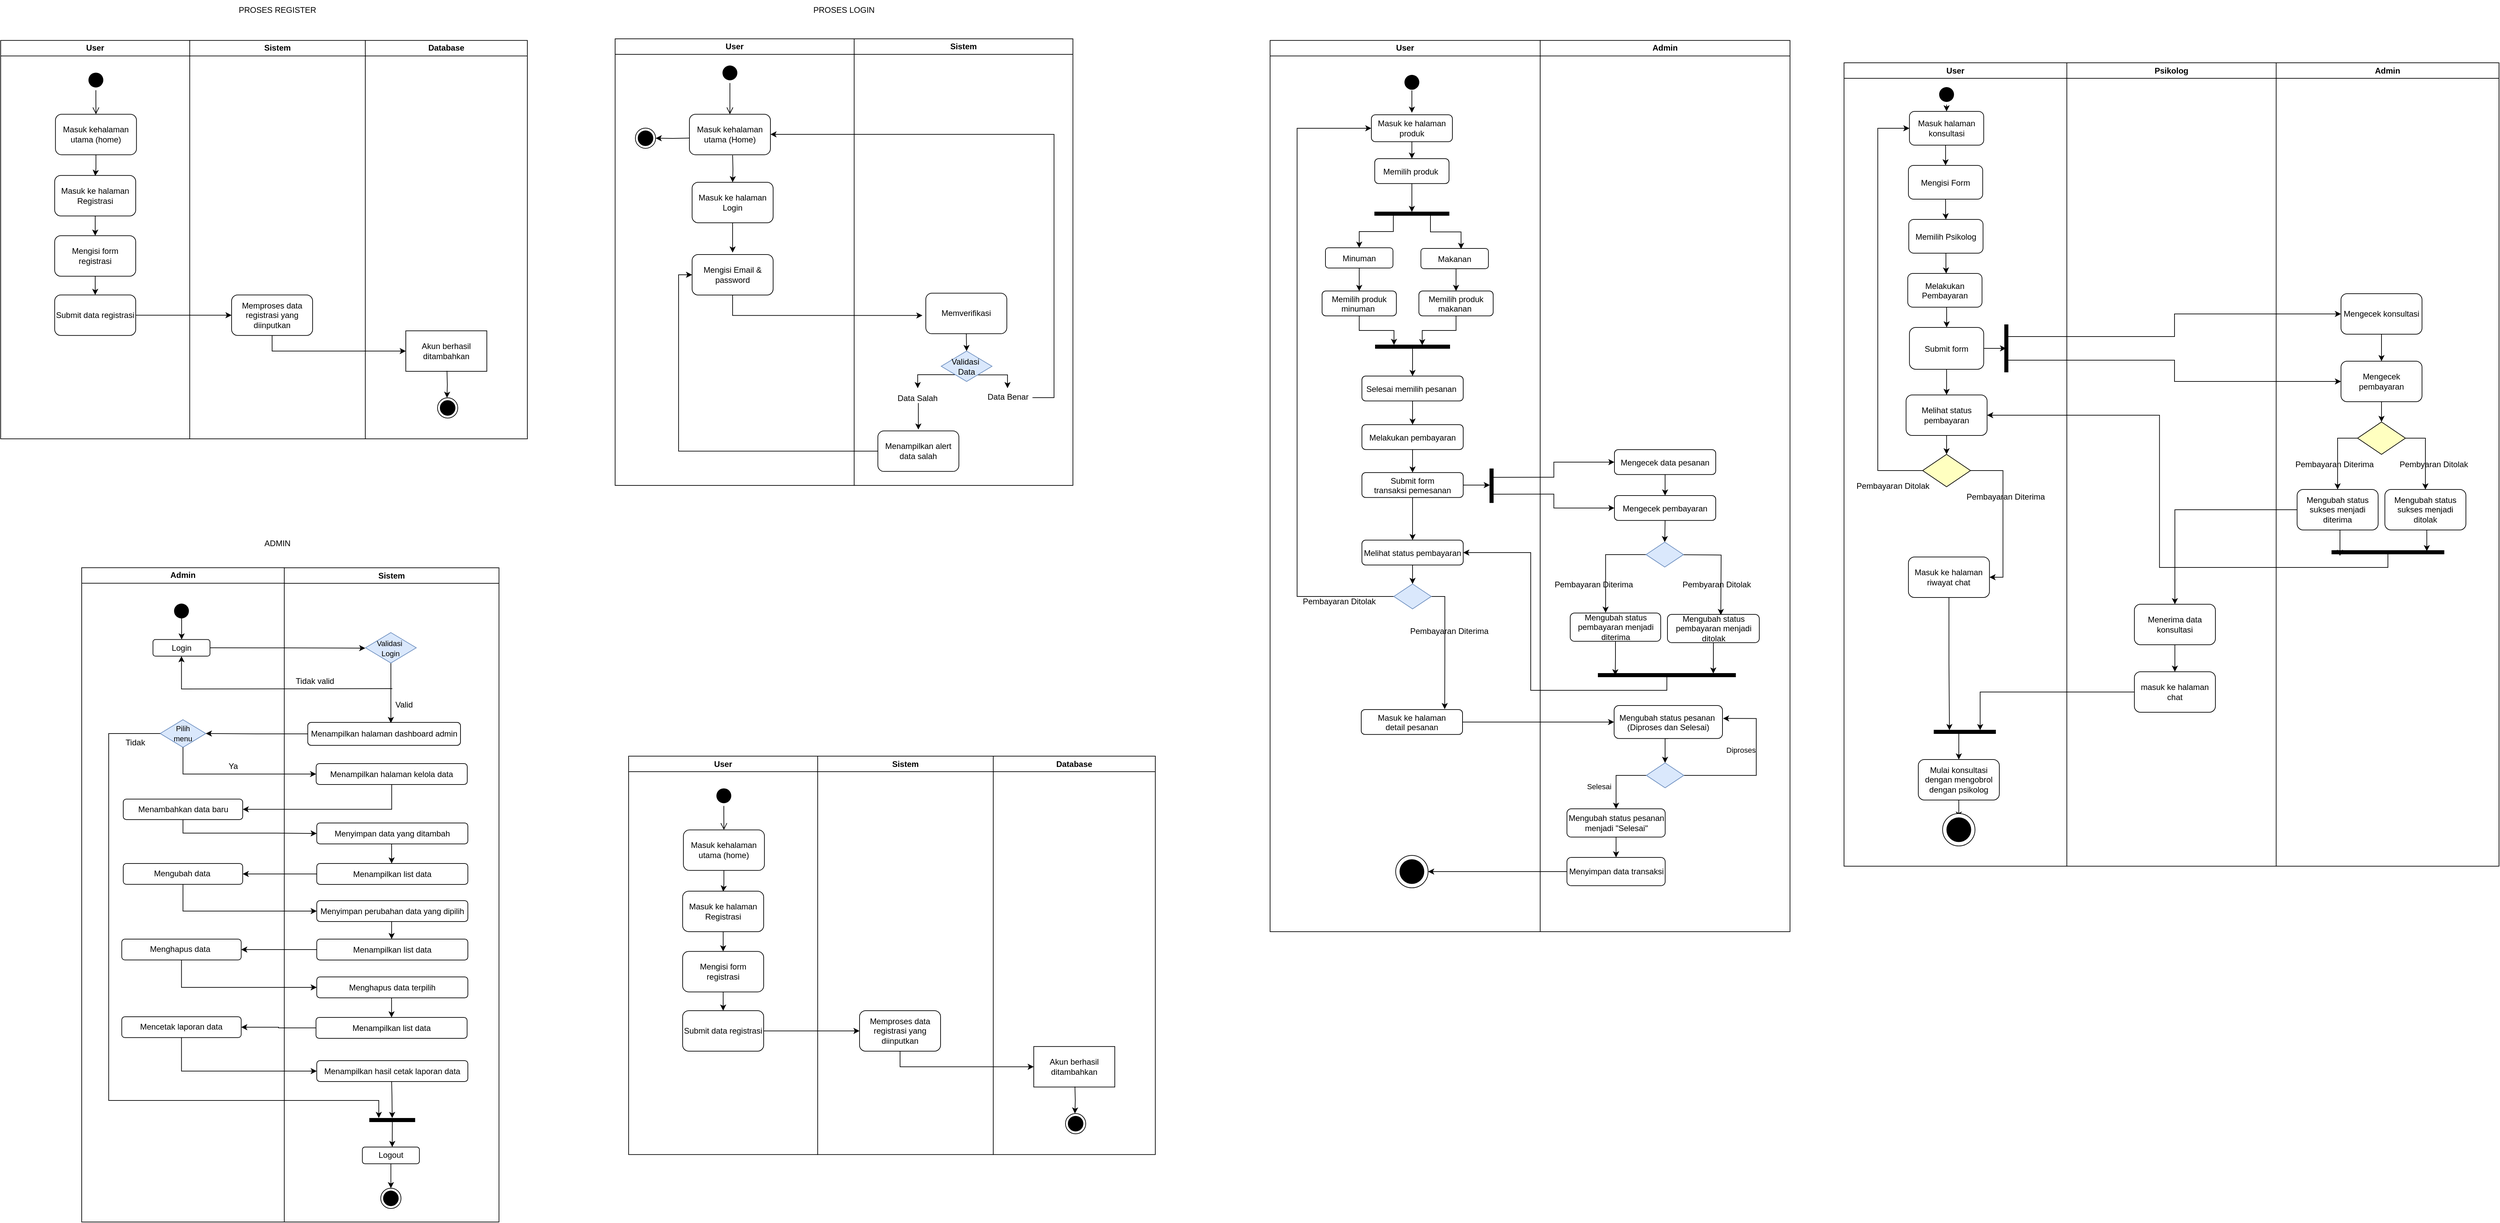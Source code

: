 <mxfile version="21.6.9" type="github">
  <diagram name="Page-1" id="e7e014a7-5840-1c2e-5031-d8a46d1fe8dd">
    <mxGraphModel dx="2388" dy="1584" grid="1" gridSize="10" guides="1" tooltips="1" connect="1" arrows="1" fold="1" page="1" pageScale="1" pageWidth="1169" pageHeight="826" background="none" math="0" shadow="0">
      <root>
        <mxCell id="0" />
        <mxCell id="1" parent="0" />
        <mxCell id="n_CjR4kDcSBruVza5yp5-41" style="edgeStyle=orthogonalEdgeStyle;rounded=0;orthogonalLoop=1;jettySize=auto;html=1;" edge="1" parent="1" source="n_CjR4kDcSBruVza5yp5-56">
          <mxGeometry relative="1" as="geometry">
            <mxPoint x="300" y="420.59" as="targetPoint" />
          </mxGeometry>
        </mxCell>
        <mxCell id="n_CjR4kDcSBruVza5yp5-42" value="" style="ellipse;html=1;shape=startState;fillColor=#000000;strokeColor=none;" vertex="1" parent="1">
          <mxGeometry x="286" y="263.59" width="30" height="30" as="geometry" />
        </mxCell>
        <mxCell id="n_CjR4kDcSBruVza5yp5-43" value="" style="edgeStyle=orthogonalEdgeStyle;html=1;verticalAlign=bottom;endArrow=open;endSize=8;strokeColor=#000000;rounded=0;entryX=0.5;entryY=0;entryDx=0;entryDy=0;" edge="1" parent="1" source="n_CjR4kDcSBruVza5yp5-42" target="n_CjR4kDcSBruVza5yp5-56">
          <mxGeometry relative="1" as="geometry">
            <mxPoint x="300" y="353.59" as="targetPoint" />
            <Array as="points">
              <mxPoint x="301" y="306.31" />
              <mxPoint x="301" y="306.31" />
            </Array>
          </mxGeometry>
        </mxCell>
        <mxCell id="n_CjR4kDcSBruVza5yp5-44" style="edgeStyle=orthogonalEdgeStyle;rounded=0;orthogonalLoop=1;jettySize=auto;html=1;entryX=0.5;entryY=0;entryDx=0;entryDy=0;" edge="1" parent="1" source="n_CjR4kDcSBruVza5yp5-45" target="n_CjR4kDcSBruVza5yp5-47">
          <mxGeometry relative="1" as="geometry" />
        </mxCell>
        <mxCell id="n_CjR4kDcSBruVza5yp5-45" value="Masuk ke halaman Registrasi" style="rounded=1;whiteSpace=wrap;html=1;" vertex="1" parent="1">
          <mxGeometry x="240" y="419.9" width="120" height="60" as="geometry" />
        </mxCell>
        <mxCell id="n_CjR4kDcSBruVza5yp5-46" value="" style="edgeStyle=orthogonalEdgeStyle;rounded=0;orthogonalLoop=1;jettySize=auto;html=1;" edge="1" parent="1" source="n_CjR4kDcSBruVza5yp5-47" target="n_CjR4kDcSBruVza5yp5-49">
          <mxGeometry relative="1" as="geometry" />
        </mxCell>
        <mxCell id="n_CjR4kDcSBruVza5yp5-47" value="Mengisi form registrasi" style="rounded=1;whiteSpace=wrap;html=1;" vertex="1" parent="1">
          <mxGeometry x="240" y="509.11" width="120" height="60" as="geometry" />
        </mxCell>
        <mxCell id="n_CjR4kDcSBruVza5yp5-48" style="edgeStyle=orthogonalEdgeStyle;rounded=0;orthogonalLoop=1;jettySize=auto;html=1;exitX=1;exitY=0.5;exitDx=0;exitDy=0;" edge="1" parent="1" source="n_CjR4kDcSBruVza5yp5-49" target="n_CjR4kDcSBruVza5yp5-54">
          <mxGeometry relative="1" as="geometry">
            <mxPoint x="649" y="821.38" as="targetPoint" />
          </mxGeometry>
        </mxCell>
        <mxCell id="n_CjR4kDcSBruVza5yp5-49" value="Submit data registrasi" style="rounded=1;whiteSpace=wrap;html=1;" vertex="1" parent="1">
          <mxGeometry x="240" y="596.9" width="120" height="60" as="geometry" />
        </mxCell>
        <mxCell id="n_CjR4kDcSBruVza5yp5-53" value="Sistem" style="swimlane;whiteSpace=wrap;html=1;startSize=23;" vertex="1" parent="1">
          <mxGeometry x="440" y="219.9" width="260" height="590.1" as="geometry" />
        </mxCell>
        <mxCell id="n_CjR4kDcSBruVza5yp5-54" value="Memproses data registrasi yang diinputkan" style="rounded=1;whiteSpace=wrap;html=1;" vertex="1" parent="n_CjR4kDcSBruVza5yp5-53">
          <mxGeometry x="61.98" y="377.0" width="120" height="60" as="geometry" />
        </mxCell>
        <mxCell id="n_CjR4kDcSBruVza5yp5-55" value="User" style="swimlane;whiteSpace=wrap;html=1;startSize=23;" vertex="1" parent="1">
          <mxGeometry x="160" y="219.9" width="280" height="590.1" as="geometry" />
        </mxCell>
        <mxCell id="n_CjR4kDcSBruVza5yp5-56" value="Masuk kehalaman utama (home)" style="rounded=1;whiteSpace=wrap;html=1;" vertex="1" parent="n_CjR4kDcSBruVza5yp5-55">
          <mxGeometry x="81.12" y="109.31" width="120" height="60" as="geometry" />
        </mxCell>
        <mxCell id="n_CjR4kDcSBruVza5yp5-57" value="PROSES REGISTER" style="text;html=1;strokeColor=none;fillColor=none;align=center;verticalAlign=middle;whiteSpace=wrap;rounded=0;" vertex="1" parent="1">
          <mxGeometry x="430" y="160" width="280" height="30" as="geometry" />
        </mxCell>
        <mxCell id="n_CjR4kDcSBruVza5yp5-58" value="Database" style="swimlane;whiteSpace=wrap;html=1;startSize=23;" vertex="1" parent="1">
          <mxGeometry x="700" y="219.9" width="240" height="590.1" as="geometry" />
        </mxCell>
        <mxCell id="n_CjR4kDcSBruVza5yp5-59" value="Akun berhasil ditambahkan" style="rounded=0;whiteSpace=wrap;html=1;" vertex="1" parent="n_CjR4kDcSBruVza5yp5-58">
          <mxGeometry x="60.0" y="430.1" width="120" height="60" as="geometry" />
        </mxCell>
        <mxCell id="n_CjR4kDcSBruVza5yp5-60" value="" style="ellipse;html=1;shape=endState;fillColor=#000000;strokeColor=#000000;" vertex="1" parent="n_CjR4kDcSBruVza5yp5-58">
          <mxGeometry x="106.98" y="529.38" width="30" height="30" as="geometry" />
        </mxCell>
        <mxCell id="n_CjR4kDcSBruVza5yp5-61" value="" style="edgeStyle=orthogonalEdgeStyle;rounded=0;orthogonalLoop=1;jettySize=auto;html=1;" edge="1" parent="n_CjR4kDcSBruVza5yp5-58">
          <mxGeometry relative="1" as="geometry">
            <mxPoint x="120.98" y="489.38" as="sourcePoint" />
            <mxPoint x="120.98" y="529.38" as="targetPoint" />
          </mxGeometry>
        </mxCell>
        <mxCell id="n_CjR4kDcSBruVza5yp5-62" style="edgeStyle=orthogonalEdgeStyle;rounded=0;orthogonalLoop=1;jettySize=auto;html=1;exitX=0.5;exitY=1;exitDx=0;exitDy=0;entryX=0;entryY=0.5;entryDx=0;entryDy=0;" edge="1" parent="1" source="n_CjR4kDcSBruVza5yp5-54" target="n_CjR4kDcSBruVza5yp5-59">
          <mxGeometry relative="1" as="geometry" />
        </mxCell>
        <mxCell id="n_CjR4kDcSBruVza5yp5-63" style="edgeStyle=orthogonalEdgeStyle;rounded=0;orthogonalLoop=1;jettySize=auto;html=1;exitX=-0.041;exitY=0.588;exitDx=0;exitDy=0;exitPerimeter=0;entryX=1;entryY=0.5;entryDx=0;entryDy=0;" edge="1" parent="1" target="n_CjR4kDcSBruVza5yp5-79">
          <mxGeometry relative="1" as="geometry">
            <mxPoint x="1181.08" y="364.49" as="sourcePoint" />
            <mxPoint x="1136.0" y="364.754" as="targetPoint" />
          </mxGeometry>
        </mxCell>
        <mxCell id="n_CjR4kDcSBruVza5yp5-64" value="Masuk kehalaman utama (Home)" style="rounded=1;whiteSpace=wrap;html=1;" vertex="1" parent="1">
          <mxGeometry x="1180" y="329.21" width="120" height="60" as="geometry" />
        </mxCell>
        <mxCell id="n_CjR4kDcSBruVza5yp5-65" value="" style="ellipse;html=1;shape=startState;fillColor=#000000;strokeColor=none;" vertex="1" parent="1">
          <mxGeometry x="1225" y="253.0" width="30" height="30" as="geometry" />
        </mxCell>
        <mxCell id="n_CjR4kDcSBruVza5yp5-66" value="" style="edgeStyle=orthogonalEdgeStyle;html=1;verticalAlign=bottom;endArrow=open;endSize=8;strokeColor=#000000;rounded=0;entryX=0.5;entryY=0;entryDx=0;entryDy=0;" edge="1" parent="1" source="n_CjR4kDcSBruVza5yp5-65" target="n_CjR4kDcSBruVza5yp5-64">
          <mxGeometry relative="1" as="geometry">
            <mxPoint x="1240" y="343.0" as="targetPoint" />
          </mxGeometry>
        </mxCell>
        <mxCell id="n_CjR4kDcSBruVza5yp5-67" style="edgeStyle=orthogonalEdgeStyle;rounded=0;orthogonalLoop=1;jettySize=auto;html=1;exitX=0.5;exitY=1;exitDx=0;exitDy=0;entryX=0.5;entryY=-0.048;entryDx=0;entryDy=0;entryPerimeter=0;" edge="1" parent="1" source="n_CjR4kDcSBruVza5yp5-68" target="n_CjR4kDcSBruVza5yp5-70">
          <mxGeometry relative="1" as="geometry" />
        </mxCell>
        <mxCell id="n_CjR4kDcSBruVza5yp5-68" value="Masuk ke halaman Login" style="rounded=1;whiteSpace=wrap;html=1;" vertex="1" parent="1">
          <mxGeometry x="1184" y="430.0" width="120" height="60" as="geometry" />
        </mxCell>
        <mxCell id="n_CjR4kDcSBruVza5yp5-69" style="edgeStyle=orthogonalEdgeStyle;rounded=0;orthogonalLoop=1;jettySize=auto;html=1;exitX=0.5;exitY=1;exitDx=0;exitDy=0;" edge="1" parent="1" source="n_CjR4kDcSBruVza5yp5-70">
          <mxGeometry relative="1" as="geometry">
            <Array as="points">
              <mxPoint x="1244" y="627" />
            </Array>
            <mxPoint x="1525.12" y="627.31" as="targetPoint" />
          </mxGeometry>
        </mxCell>
        <mxCell id="n_CjR4kDcSBruVza5yp5-70" value="Mengisi Email &amp;amp; password" style="rounded=1;whiteSpace=wrap;html=1;" vertex="1" parent="1">
          <mxGeometry x="1184" y="537" width="120" height="60" as="geometry" />
        </mxCell>
        <mxCell id="n_CjR4kDcSBruVza5yp5-71" style="edgeStyle=orthogonalEdgeStyle;rounded=0;orthogonalLoop=1;jettySize=auto;html=1;entryX=0.5;entryY=0;entryDx=0;entryDy=0;" edge="1" parent="1" target="n_CjR4kDcSBruVza5yp5-68">
          <mxGeometry relative="1" as="geometry">
            <mxPoint x="1244" y="390.0" as="sourcePoint" />
          </mxGeometry>
        </mxCell>
        <mxCell id="n_CjR4kDcSBruVza5yp5-72" style="edgeStyle=orthogonalEdgeStyle;rounded=0;orthogonalLoop=1;jettySize=auto;html=1;exitX=0;exitY=1;exitDx=0;exitDy=0;entryX=0.5;entryY=0;entryDx=0;entryDy=0;" edge="1" parent="1">
          <mxGeometry relative="1" as="geometry">
            <Array as="points">
              <mxPoint x="1518.12" y="715" />
            </Array>
            <mxPoint x="1573.12" y="715" as="sourcePoint" />
            <mxPoint x="1518.12" y="735" as="targetPoint" />
          </mxGeometry>
        </mxCell>
        <mxCell id="n_CjR4kDcSBruVza5yp5-73" style="edgeStyle=orthogonalEdgeStyle;rounded=0;orthogonalLoop=1;jettySize=auto;html=1;entryX=0.5;entryY=0;entryDx=0;entryDy=0;" edge="1" parent="1">
          <mxGeometry relative="1" as="geometry">
            <mxPoint x="1600.12" y="715.31" as="sourcePoint" />
            <mxPoint x="1651.12" y="735" as="targetPoint" />
            <Array as="points">
              <mxPoint x="1651.12" y="715" />
            </Array>
          </mxGeometry>
        </mxCell>
        <mxCell id="n_CjR4kDcSBruVza5yp5-74" value="Validasi&amp;nbsp;&lt;br&gt;Data" style="rhombus;whiteSpace=wrap;html=1;fillColor=#dae8fc;strokeColor=#6c8ebf;" vertex="1" parent="1">
          <mxGeometry x="1553" y="680" width="75.12" height="45" as="geometry" />
        </mxCell>
        <mxCell id="n_CjR4kDcSBruVza5yp5-75" value="" style="edgeStyle=orthogonalEdgeStyle;rounded=0;orthogonalLoop=1;jettySize=auto;html=1;" edge="1" parent="1">
          <mxGeometry relative="1" as="geometry">
            <mxPoint x="1519.077" y="757" as="sourcePoint" />
            <mxPoint x="1519.077" y="796.31" as="targetPoint" />
          </mxGeometry>
        </mxCell>
        <mxCell id="n_CjR4kDcSBruVza5yp5-76" value="Data Salah" style="text;html=1;strokeColor=none;fillColor=none;align=center;verticalAlign=middle;whiteSpace=wrap;rounded=0;" vertex="1" parent="1">
          <mxGeometry x="1478.12" y="735" width="80" height="30" as="geometry" />
        </mxCell>
        <mxCell id="n_CjR4kDcSBruVza5yp5-77" style="edgeStyle=orthogonalEdgeStyle;rounded=0;orthogonalLoop=1;jettySize=auto;html=1;exitX=0.5;exitY=1;exitDx=0;exitDy=0;entryX=0.5;entryY=0;entryDx=0;entryDy=0;" edge="1" parent="1" source="n_CjR4kDcSBruVza5yp5-78" target="n_CjR4kDcSBruVza5yp5-74">
          <mxGeometry relative="1" as="geometry" />
        </mxCell>
        <mxCell id="n_CjR4kDcSBruVza5yp5-78" value="Memverifikasi" style="whiteSpace=wrap;html=1;rounded=1;" vertex="1" parent="1">
          <mxGeometry x="1530.12" y="594.31" width="120" height="60" as="geometry" />
        </mxCell>
        <mxCell id="n_CjR4kDcSBruVza5yp5-79" value="" style="ellipse;html=1;shape=endState;fillColor=#000000;strokeColor=#000000;" vertex="1" parent="1">
          <mxGeometry x="1100" y="349.69" width="30" height="30" as="geometry" />
        </mxCell>
        <mxCell id="n_CjR4kDcSBruVza5yp5-80" value="PROSES LOGIN" style="text;html=1;strokeColor=none;fillColor=none;align=center;verticalAlign=middle;whiteSpace=wrap;rounded=0;" vertex="1" parent="1">
          <mxGeometry x="1269" y="160.0" width="280" height="30" as="geometry" />
        </mxCell>
        <mxCell id="n_CjR4kDcSBruVza5yp5-81" style="edgeStyle=orthogonalEdgeStyle;rounded=0;orthogonalLoop=1;jettySize=auto;html=1;" edge="1" parent="1" target="n_CjR4kDcSBruVza5yp5-64">
          <mxGeometry relative="1" as="geometry">
            <Array as="points">
              <mxPoint x="1720" y="749.04" />
              <mxPoint x="1720" y="359.04" />
            </Array>
            <mxPoint x="1688.12" y="749.04" as="sourcePoint" />
            <mxPoint x="1310" y="359.04" as="targetPoint" />
          </mxGeometry>
        </mxCell>
        <mxCell id="n_CjR4kDcSBruVza5yp5-82" style="edgeStyle=orthogonalEdgeStyle;rounded=0;orthogonalLoop=1;jettySize=auto;html=1;entryX=0;entryY=0.5;entryDx=0;entryDy=0;" edge="1" parent="1" source="n_CjR4kDcSBruVza5yp5-83" target="n_CjR4kDcSBruVza5yp5-70">
          <mxGeometry relative="1" as="geometry" />
        </mxCell>
        <mxCell id="n_CjR4kDcSBruVza5yp5-83" value="Menampilkan alert data salah" style="rounded=1;whiteSpace=wrap;html=1;" vertex="1" parent="1">
          <mxGeometry x="1459.12" y="798.31" width="120" height="60" as="geometry" />
        </mxCell>
        <mxCell id="n_CjR4kDcSBruVza5yp5-84" value="User" style="swimlane;whiteSpace=wrap;html=1;" vertex="1" parent="1">
          <mxGeometry x="1070" y="217.49" width="354" height="661.55" as="geometry" />
        </mxCell>
        <mxCell id="n_CjR4kDcSBruVza5yp5-85" value="Sistem" style="swimlane;whiteSpace=wrap;html=1;startSize=23;" vertex="1" parent="1">
          <mxGeometry x="1424" y="217.49" width="324" height="661.55" as="geometry" />
        </mxCell>
        <mxCell id="n_CjR4kDcSBruVza5yp5-86" value="Data Benar" style="text;html=1;strokeColor=none;fillColor=none;align=center;verticalAlign=middle;whiteSpace=wrap;rounded=0;" vertex="1" parent="n_CjR4kDcSBruVza5yp5-85">
          <mxGeometry x="188.12" y="515.1" width="80" height="30" as="geometry" />
        </mxCell>
        <mxCell id="n_CjR4kDcSBruVza5yp5-97" value="Sistem" style="swimlane;whiteSpace=wrap;html=1;startSize=23;" vertex="1" parent="1">
          <mxGeometry x="580" y="1001" width="318" height="969" as="geometry" />
        </mxCell>
        <mxCell id="n_CjR4kDcSBruVza5yp5-130" style="edgeStyle=orthogonalEdgeStyle;rounded=0;orthogonalLoop=1;jettySize=auto;html=1;exitX=0.5;exitY=1;exitDx=0;exitDy=0;entryX=0.5;entryY=0;entryDx=0;entryDy=0;" edge="1" parent="n_CjR4kDcSBruVza5yp5-97" source="n_CjR4kDcSBruVza5yp5-109">
          <mxGeometry relative="1" as="geometry">
            <mxPoint x="157.89" y="230.0" as="targetPoint" />
          </mxGeometry>
        </mxCell>
        <mxCell id="n_CjR4kDcSBruVza5yp5-109" value="&lt;font style=&quot;font-size: 11px;&quot;&gt;Validasi&amp;nbsp;&lt;br&gt;Login&lt;/font&gt;" style="rhombus;whiteSpace=wrap;html=1;fillColor=#dae8fc;strokeColor=#6c8ebf;" vertex="1" parent="n_CjR4kDcSBruVza5yp5-97">
          <mxGeometry x="120.33" y="96.0" width="75.12" height="45" as="geometry" />
        </mxCell>
        <mxCell id="n_CjR4kDcSBruVza5yp5-111" value="Menampilkan halaman dashboard admin" style="rounded=1;whiteSpace=wrap;html=1;" vertex="1" parent="n_CjR4kDcSBruVza5yp5-97">
          <mxGeometry x="34.78" y="229" width="226.22" height="34" as="geometry" />
        </mxCell>
        <mxCell id="n_CjR4kDcSBruVza5yp5-123" value="Tidak valid" style="text;html=1;align=center;verticalAlign=middle;resizable=0;points=[];autosize=1;strokeColor=none;fillColor=none;" vertex="1" parent="n_CjR4kDcSBruVza5yp5-97">
          <mxGeometry x="5" y="153" width="80" height="30" as="geometry" />
        </mxCell>
        <mxCell id="n_CjR4kDcSBruVza5yp5-125" value="Menampilkan halaman kelola data" style="rounded=1;whiteSpace=wrap;html=1;" vertex="1" parent="n_CjR4kDcSBruVza5yp5-97">
          <mxGeometry x="47.22" y="290" width="223.78" height="31" as="geometry" />
        </mxCell>
        <mxCell id="n_CjR4kDcSBruVza5yp5-133" style="edgeStyle=orthogonalEdgeStyle;rounded=0;orthogonalLoop=1;jettySize=auto;html=1;exitX=0.5;exitY=1;exitDx=0;exitDy=0;entryX=0.5;entryY=0;entryDx=0;entryDy=0;" edge="1" parent="n_CjR4kDcSBruVza5yp5-97">
          <mxGeometry relative="1" as="geometry">
            <mxPoint x="159.0" y="408" as="sourcePoint" />
            <mxPoint x="159.0" y="438" as="targetPoint" />
          </mxGeometry>
        </mxCell>
        <mxCell id="n_CjR4kDcSBruVza5yp5-129" value="Menyimpan data yang ditambah" style="rounded=1;whiteSpace=wrap;html=1;" vertex="1" parent="n_CjR4kDcSBruVza5yp5-97">
          <mxGeometry x="48.11" y="378" width="223.78" height="31" as="geometry" />
        </mxCell>
        <mxCell id="n_CjR4kDcSBruVza5yp5-132" value="Menampilkan list data" style="rounded=1;whiteSpace=wrap;html=1;" vertex="1" parent="n_CjR4kDcSBruVza5yp5-97">
          <mxGeometry x="48.11" y="438" width="223.78" height="31" as="geometry" />
        </mxCell>
        <mxCell id="n_CjR4kDcSBruVza5yp5-140" style="edgeStyle=orthogonalEdgeStyle;rounded=0;orthogonalLoop=1;jettySize=auto;html=1;exitX=0.5;exitY=1;exitDx=0;exitDy=0;entryX=0.5;entryY=0;entryDx=0;entryDy=0;" edge="1" parent="n_CjR4kDcSBruVza5yp5-97">
          <mxGeometry relative="1" as="geometry">
            <mxPoint x="159.0" y="523" as="sourcePoint" />
            <mxPoint x="159.0" y="550" as="targetPoint" />
          </mxGeometry>
        </mxCell>
        <mxCell id="n_CjR4kDcSBruVza5yp5-135" value="Menyimpan perubahan data yang dipilih" style="rounded=1;whiteSpace=wrap;html=1;" vertex="1" parent="n_CjR4kDcSBruVza5yp5-97">
          <mxGeometry x="48.11" y="493" width="223.78" height="31" as="geometry" />
        </mxCell>
        <mxCell id="n_CjR4kDcSBruVza5yp5-137" value="Menampilkan list data" style="rounded=1;whiteSpace=wrap;html=1;" vertex="1" parent="n_CjR4kDcSBruVza5yp5-97">
          <mxGeometry x="48.11" y="550" width="223.78" height="31" as="geometry" />
        </mxCell>
        <mxCell id="n_CjR4kDcSBruVza5yp5-144" style="edgeStyle=orthogonalEdgeStyle;rounded=0;orthogonalLoop=1;jettySize=auto;html=1;exitX=0.5;exitY=1;exitDx=0;exitDy=0;entryX=0.5;entryY=0;entryDx=0;entryDy=0;" edge="1" parent="n_CjR4kDcSBruVza5yp5-97" source="n_CjR4kDcSBruVza5yp5-141" target="n_CjR4kDcSBruVza5yp5-143">
          <mxGeometry relative="1" as="geometry" />
        </mxCell>
        <mxCell id="n_CjR4kDcSBruVza5yp5-141" value="Menghapus data terpilih" style="rounded=1;whiteSpace=wrap;html=1;" vertex="1" parent="n_CjR4kDcSBruVza5yp5-97">
          <mxGeometry x="48.11" y="606" width="223.78" height="31" as="geometry" />
        </mxCell>
        <mxCell id="n_CjR4kDcSBruVza5yp5-143" value="Menampilkan list data" style="rounded=1;whiteSpace=wrap;html=1;" vertex="1" parent="n_CjR4kDcSBruVza5yp5-97">
          <mxGeometry x="47" y="666" width="223.78" height="31" as="geometry" />
        </mxCell>
        <mxCell id="n_CjR4kDcSBruVza5yp5-151" style="edgeStyle=orthogonalEdgeStyle;rounded=0;orthogonalLoop=1;jettySize=auto;html=1;exitX=0.5;exitY=1;exitDx=0;exitDy=0;" edge="1" parent="n_CjR4kDcSBruVza5yp5-97" target="n_CjR4kDcSBruVza5yp5-150">
          <mxGeometry relative="1" as="geometry">
            <mxPoint x="159.0" y="761" as="sourcePoint" />
            <mxPoint x="158.9" y="798" as="targetPoint" />
          </mxGeometry>
        </mxCell>
        <mxCell id="n_CjR4kDcSBruVza5yp5-146" value="Menampilkan hasil cetak laporan data" style="rounded=1;whiteSpace=wrap;html=1;" vertex="1" parent="n_CjR4kDcSBruVza5yp5-97">
          <mxGeometry x="48.11" y="730" width="223.78" height="31" as="geometry" />
        </mxCell>
        <mxCell id="n_CjR4kDcSBruVza5yp5-150" value="" style="line;strokeWidth=6;html=1;perimeter=backbonePerimeter;points=[];outlineConnect=0;" vertex="1" parent="n_CjR4kDcSBruVza5yp5-97">
          <mxGeometry x="125.94" y="798" width="67.89" height="40" as="geometry" />
        </mxCell>
        <mxCell id="n_CjR4kDcSBruVza5yp5-166" style="edgeStyle=orthogonalEdgeStyle;rounded=0;orthogonalLoop=1;jettySize=auto;html=1;exitX=0.5;exitY=1;exitDx=0;exitDy=0;entryX=0.5;entryY=0;entryDx=0;entryDy=0;" edge="1" parent="n_CjR4kDcSBruVza5yp5-97" source="n_CjR4kDcSBruVza5yp5-152" target="n_CjR4kDcSBruVza5yp5-154">
          <mxGeometry relative="1" as="geometry" />
        </mxCell>
        <mxCell id="n_CjR4kDcSBruVza5yp5-152" value="Logout" style="rounded=1;whiteSpace=wrap;html=1;" vertex="1" parent="n_CjR4kDcSBruVza5yp5-97">
          <mxGeometry x="115.67" y="858" width="84.44" height="24.69" as="geometry" />
        </mxCell>
        <mxCell id="n_CjR4kDcSBruVza5yp5-154" value="" style="ellipse;html=1;shape=endState;fillColor=#000000;strokeColor=#000000;" vertex="1" parent="n_CjR4kDcSBruVza5yp5-97">
          <mxGeometry x="142.89" y="919" width="30" height="30" as="geometry" />
        </mxCell>
        <mxCell id="n_CjR4kDcSBruVza5yp5-99" value="Admin" style="swimlane;whiteSpace=wrap;html=1;startSize=23;" vertex="1" parent="1">
          <mxGeometry x="280" y="1000.9" width="300" height="969.1" as="geometry" />
        </mxCell>
        <mxCell id="n_CjR4kDcSBruVza5yp5-118" style="edgeStyle=orthogonalEdgeStyle;rounded=0;orthogonalLoop=1;jettySize=auto;html=1;exitX=1;exitY=0.5;exitDx=0;exitDy=0;" edge="1" parent="n_CjR4kDcSBruVza5yp5-99" source="n_CjR4kDcSBruVza5yp5-100">
          <mxGeometry relative="1" as="geometry">
            <mxPoint x="420" y="119.1" as="targetPoint" />
          </mxGeometry>
        </mxCell>
        <mxCell id="n_CjR4kDcSBruVza5yp5-100" value="Login" style="rounded=1;whiteSpace=wrap;html=1;" vertex="1" parent="n_CjR4kDcSBruVza5yp5-99">
          <mxGeometry x="105.56" y="106.31" width="84.44" height="24.69" as="geometry" />
        </mxCell>
        <mxCell id="n_CjR4kDcSBruVza5yp5-113" value="&lt;span style=&quot;font-size: 11px;&quot;&gt;Pilih &lt;br&gt;menu&lt;/span&gt;" style="rhombus;whiteSpace=wrap;html=1;fillColor=#dae8fc;strokeColor=#6c8ebf;" vertex="1" parent="n_CjR4kDcSBruVza5yp5-99">
          <mxGeometry x="116.22" y="225.1" width="67.56" height="40.9" as="geometry" />
        </mxCell>
        <mxCell id="n_CjR4kDcSBruVza5yp5-114" value="Menambahkan data baru" style="rounded=1;whiteSpace=wrap;html=1;" vertex="1" parent="n_CjR4kDcSBruVza5yp5-99">
          <mxGeometry x="61.55" y="342.68" width="176.89" height="30.42" as="geometry" />
        </mxCell>
        <mxCell id="n_CjR4kDcSBruVza5yp5-115" value="Mengubah data&amp;nbsp;" style="rounded=1;whiteSpace=wrap;html=1;" vertex="1" parent="n_CjR4kDcSBruVza5yp5-99">
          <mxGeometry x="61.55" y="438.1" width="176.89" height="30.9" as="geometry" />
        </mxCell>
        <mxCell id="n_CjR4kDcSBruVza5yp5-116" value="Menghapus data&amp;nbsp;" style="rounded=1;whiteSpace=wrap;html=1;" vertex="1" parent="n_CjR4kDcSBruVza5yp5-99">
          <mxGeometry x="59.33" y="550.1" width="176.89" height="30.9" as="geometry" />
        </mxCell>
        <mxCell id="n_CjR4kDcSBruVza5yp5-117" value="Mencetak laporan data" style="rounded=1;whiteSpace=wrap;html=1;" vertex="1" parent="n_CjR4kDcSBruVza5yp5-99">
          <mxGeometry x="59.33" y="665.1" width="176.89" height="30.9" as="geometry" />
        </mxCell>
        <mxCell id="n_CjR4kDcSBruVza5yp5-127" value="Ya" style="text;html=1;align=center;verticalAlign=middle;resizable=0;points=[];autosize=1;strokeColor=none;fillColor=none;" vertex="1" parent="n_CjR4kDcSBruVza5yp5-99">
          <mxGeometry x="203.89" y="279.1" width="40" height="30" as="geometry" />
        </mxCell>
        <mxCell id="n_CjR4kDcSBruVza5yp5-158" value="Tidak" style="text;html=1;align=center;verticalAlign=middle;resizable=0;points=[];autosize=1;strokeColor=none;fillColor=none;" vertex="1" parent="n_CjR4kDcSBruVza5yp5-99">
          <mxGeometry x="54.33" y="244.1" width="50" height="30" as="geometry" />
        </mxCell>
        <mxCell id="n_CjR4kDcSBruVza5yp5-159" value="" style="edgeStyle=orthogonalEdgeStyle;rounded=0;orthogonalLoop=1;jettySize=auto;html=1;exitX=0.437;exitY=0.815;exitDx=0;exitDy=0;exitPerimeter=0;" edge="1" parent="n_CjR4kDcSBruVza5yp5-99" source="n_CjR4kDcSBruVza5yp5-89" target="n_CjR4kDcSBruVza5yp5-100">
          <mxGeometry relative="1" as="geometry">
            <Array as="points">
              <mxPoint x="148" y="74" />
            </Array>
          </mxGeometry>
        </mxCell>
        <mxCell id="n_CjR4kDcSBruVza5yp5-89" value="" style="ellipse;html=1;shape=startState;fillColor=#000000;strokeColor=none;" vertex="1" parent="n_CjR4kDcSBruVza5yp5-99">
          <mxGeometry x="132.78" y="49.1" width="30" height="30" as="geometry" />
        </mxCell>
        <mxCell id="n_CjR4kDcSBruVza5yp5-101" value="ADMIN" style="text;html=1;strokeColor=none;fillColor=none;align=center;verticalAlign=middle;whiteSpace=wrap;rounded=0;" vertex="1" parent="1">
          <mxGeometry x="430" y="950" width="280" height="30" as="geometry" />
        </mxCell>
        <mxCell id="n_CjR4kDcSBruVza5yp5-120" style="edgeStyle=orthogonalEdgeStyle;rounded=0;orthogonalLoop=1;jettySize=auto;html=1;entryX=0.5;entryY=1;entryDx=0;entryDy=0;" edge="1" parent="1" target="n_CjR4kDcSBruVza5yp5-100">
          <mxGeometry relative="1" as="geometry">
            <mxPoint x="740" y="1180" as="sourcePoint" />
            <mxPoint x="430" y="1150.9" as="targetPoint" />
          </mxGeometry>
        </mxCell>
        <mxCell id="n_CjR4kDcSBruVza5yp5-122" value="Valid" style="text;html=1;align=center;verticalAlign=middle;resizable=0;points=[];autosize=1;strokeColor=none;fillColor=none;" vertex="1" parent="1">
          <mxGeometry x="732" y="1189" width="50" height="30" as="geometry" />
        </mxCell>
        <mxCell id="n_CjR4kDcSBruVza5yp5-124" style="edgeStyle=orthogonalEdgeStyle;rounded=0;orthogonalLoop=1;jettySize=auto;html=1;exitX=0;exitY=0.5;exitDx=0;exitDy=0;entryX=1;entryY=0.5;entryDx=0;entryDy=0;" edge="1" parent="1" source="n_CjR4kDcSBruVza5yp5-111" target="n_CjR4kDcSBruVza5yp5-113">
          <mxGeometry relative="1" as="geometry" />
        </mxCell>
        <mxCell id="n_CjR4kDcSBruVza5yp5-126" style="edgeStyle=orthogonalEdgeStyle;rounded=0;orthogonalLoop=1;jettySize=auto;html=1;exitX=0.5;exitY=1;exitDx=0;exitDy=0;entryX=0;entryY=0.5;entryDx=0;entryDy=0;" edge="1" parent="1" source="n_CjR4kDcSBruVza5yp5-113" target="n_CjR4kDcSBruVza5yp5-125">
          <mxGeometry relative="1" as="geometry" />
        </mxCell>
        <mxCell id="n_CjR4kDcSBruVza5yp5-128" style="edgeStyle=orthogonalEdgeStyle;rounded=0;orthogonalLoop=1;jettySize=auto;html=1;exitX=0.5;exitY=1;exitDx=0;exitDy=0;entryX=1;entryY=0.5;entryDx=0;entryDy=0;" edge="1" parent="1" source="n_CjR4kDcSBruVza5yp5-125" target="n_CjR4kDcSBruVza5yp5-114">
          <mxGeometry relative="1" as="geometry" />
        </mxCell>
        <mxCell id="n_CjR4kDcSBruVza5yp5-136" style="edgeStyle=orthogonalEdgeStyle;rounded=0;orthogonalLoop=1;jettySize=auto;html=1;exitX=0.5;exitY=1;exitDx=0;exitDy=0;entryX=0;entryY=0.5;entryDx=0;entryDy=0;" edge="1" parent="1" source="n_CjR4kDcSBruVza5yp5-115" target="n_CjR4kDcSBruVza5yp5-135">
          <mxGeometry relative="1" as="geometry" />
        </mxCell>
        <mxCell id="n_CjR4kDcSBruVza5yp5-138" style="edgeStyle=orthogonalEdgeStyle;rounded=0;orthogonalLoop=1;jettySize=auto;html=1;exitX=0;exitY=0.5;exitDx=0;exitDy=0;entryX=1;entryY=0.5;entryDx=0;entryDy=0;" edge="1" parent="1" source="n_CjR4kDcSBruVza5yp5-137" target="n_CjR4kDcSBruVza5yp5-116">
          <mxGeometry relative="1" as="geometry" />
        </mxCell>
        <mxCell id="n_CjR4kDcSBruVza5yp5-139" style="edgeStyle=orthogonalEdgeStyle;rounded=0;orthogonalLoop=1;jettySize=auto;html=1;exitX=0.5;exitY=1;exitDx=0;exitDy=0;entryX=0;entryY=0.5;entryDx=0;entryDy=0;" edge="1" parent="1" source="n_CjR4kDcSBruVza5yp5-114" target="n_CjR4kDcSBruVza5yp5-129">
          <mxGeometry relative="1" as="geometry">
            <Array as="points">
              <mxPoint x="430" y="1394" />
              <mxPoint x="568" y="1394" />
            </Array>
          </mxGeometry>
        </mxCell>
        <mxCell id="n_CjR4kDcSBruVza5yp5-142" style="edgeStyle=orthogonalEdgeStyle;rounded=0;orthogonalLoop=1;jettySize=auto;html=1;exitX=0.5;exitY=1;exitDx=0;exitDy=0;entryX=0;entryY=0.5;entryDx=0;entryDy=0;" edge="1" parent="1" source="n_CjR4kDcSBruVza5yp5-116" target="n_CjR4kDcSBruVza5yp5-141">
          <mxGeometry relative="1" as="geometry" />
        </mxCell>
        <mxCell id="n_CjR4kDcSBruVza5yp5-145" style="edgeStyle=orthogonalEdgeStyle;rounded=0;orthogonalLoop=1;jettySize=auto;html=1;exitX=0;exitY=0.5;exitDx=0;exitDy=0;entryX=1;entryY=0.5;entryDx=0;entryDy=0;" edge="1" parent="1" source="n_CjR4kDcSBruVza5yp5-143" target="n_CjR4kDcSBruVza5yp5-117">
          <mxGeometry relative="1" as="geometry" />
        </mxCell>
        <mxCell id="n_CjR4kDcSBruVza5yp5-153" style="edgeStyle=orthogonalEdgeStyle;rounded=0;orthogonalLoop=1;jettySize=auto;html=1;exitX=0.5;exitY=1;exitDx=0;exitDy=0;" edge="1" parent="1">
          <mxGeometry relative="1" as="geometry">
            <mxPoint x="740.0" y="1822" as="sourcePoint" />
            <mxPoint x="739.9" y="1859" as="targetPoint" />
          </mxGeometry>
        </mxCell>
        <mxCell id="n_CjR4kDcSBruVza5yp5-156" style="edgeStyle=orthogonalEdgeStyle;rounded=0;orthogonalLoop=1;jettySize=auto;html=1;exitX=0;exitY=0.5;exitDx=0;exitDy=0;" edge="1" parent="1" source="n_CjR4kDcSBruVza5yp5-113" target="n_CjR4kDcSBruVza5yp5-150">
          <mxGeometry relative="1" as="geometry">
            <mxPoint x="391.22" y="1251.45" as="sourcePoint" />
            <mxPoint x="708" y="1805" as="targetPoint" />
            <Array as="points">
              <mxPoint x="320" y="1246" />
              <mxPoint x="320" y="1790" />
              <mxPoint x="720" y="1790" />
            </Array>
          </mxGeometry>
        </mxCell>
        <mxCell id="n_CjR4kDcSBruVza5yp5-160" style="edgeStyle=orthogonalEdgeStyle;rounded=0;orthogonalLoop=1;jettySize=auto;html=1;exitX=0;exitY=0.5;exitDx=0;exitDy=0;entryX=1;entryY=0.5;entryDx=0;entryDy=0;" edge="1" parent="1" source="n_CjR4kDcSBruVza5yp5-132" target="n_CjR4kDcSBruVza5yp5-115">
          <mxGeometry relative="1" as="geometry" />
        </mxCell>
        <mxCell id="n_CjR4kDcSBruVza5yp5-164" style="edgeStyle=orthogonalEdgeStyle;rounded=0;orthogonalLoop=1;jettySize=auto;html=1;exitX=0.5;exitY=1;exitDx=0;exitDy=0;entryX=0;entryY=0.5;entryDx=0;entryDy=0;" edge="1" parent="1" source="n_CjR4kDcSBruVza5yp5-117" target="n_CjR4kDcSBruVza5yp5-146">
          <mxGeometry relative="1" as="geometry" />
        </mxCell>
        <mxCell id="n_CjR4kDcSBruVza5yp5-167" value="User" style="swimlane;whiteSpace=wrap" vertex="1" parent="1">
          <mxGeometry x="2040" y="219.9" width="400" height="1320.1" as="geometry" />
        </mxCell>
        <mxCell id="n_CjR4kDcSBruVza5yp5-261" style="edgeStyle=orthogonalEdgeStyle;rounded=0;orthogonalLoop=1;jettySize=auto;html=1;exitX=0.5;exitY=1;exitDx=0;exitDy=0;" edge="1" parent="n_CjR4kDcSBruVza5yp5-167">
          <mxGeometry relative="1" as="geometry">
            <mxPoint x="210" y="74" as="sourcePoint" />
            <mxPoint x="210" y="107.1" as="targetPoint" />
          </mxGeometry>
        </mxCell>
        <mxCell id="n_CjR4kDcSBruVza5yp5-169" value="" style="ellipse;shape=startState;fillColor=#000000;strokeColor=none;" vertex="1" parent="n_CjR4kDcSBruVza5yp5-167">
          <mxGeometry x="195" y="47" width="30" height="30" as="geometry" />
        </mxCell>
        <mxCell id="n_CjR4kDcSBruVza5yp5-244" value="" style="edgeStyle=orthogonalEdgeStyle;rounded=0;orthogonalLoop=1;jettySize=auto;html=1;" edge="1" parent="n_CjR4kDcSBruVza5yp5-167" source="n_CjR4kDcSBruVza5yp5-171" target="n_CjR4kDcSBruVza5yp5-173">
          <mxGeometry relative="1" as="geometry" />
        </mxCell>
        <mxCell id="n_CjR4kDcSBruVza5yp5-171" value="Masuk ke halaman produk" style="verticalAlign=middle;horizontal=1;whiteSpace=wrap;rounded=1;" vertex="1" parent="n_CjR4kDcSBruVza5yp5-167">
          <mxGeometry x="150" y="110.1" width="120" height="39.9" as="geometry" />
        </mxCell>
        <mxCell id="n_CjR4kDcSBruVza5yp5-245" value="" style="edgeStyle=orthogonalEdgeStyle;rounded=0;orthogonalLoop=1;jettySize=auto;html=1;entryX=1;entryY=0.5;entryDx=0;entryDy=0;" edge="1" parent="n_CjR4kDcSBruVza5yp5-167" source="n_CjR4kDcSBruVza5yp5-173" target="n_CjR4kDcSBruVza5yp5-243">
          <mxGeometry relative="1" as="geometry" />
        </mxCell>
        <mxCell id="n_CjR4kDcSBruVza5yp5-173" value="Memilih produk " style="rounded=1;" vertex="1" parent="n_CjR4kDcSBruVza5yp5-167">
          <mxGeometry x="155" y="175.1" width="110" height="36.9" as="geometry" />
        </mxCell>
        <mxCell id="n_CjR4kDcSBruVza5yp5-258" style="edgeStyle=orthogonalEdgeStyle;rounded=0;orthogonalLoop=1;jettySize=auto;html=1;exitX=0;exitY=0.75;exitDx=0;exitDy=0;entryX=0.595;entryY=0.024;entryDx=0;entryDy=0;entryPerimeter=0;" edge="1" parent="n_CjR4kDcSBruVza5yp5-167" source="n_CjR4kDcSBruVza5yp5-243" target="n_CjR4kDcSBruVza5yp5-247">
          <mxGeometry relative="1" as="geometry" />
        </mxCell>
        <mxCell id="n_CjR4kDcSBruVza5yp5-259" style="edgeStyle=orthogonalEdgeStyle;rounded=0;orthogonalLoop=1;jettySize=auto;html=1;exitX=0;exitY=0.25;exitDx=0;exitDy=0;entryX=0.5;entryY=0;entryDx=0;entryDy=0;" edge="1" parent="n_CjR4kDcSBruVza5yp5-167" source="n_CjR4kDcSBruVza5yp5-243" target="n_CjR4kDcSBruVza5yp5-246">
          <mxGeometry relative="1" as="geometry">
            <mxPoint x="136" y="290.1" as="targetPoint" />
          </mxGeometry>
        </mxCell>
        <mxCell id="n_CjR4kDcSBruVza5yp5-243" value="" style="whiteSpace=wrap;strokeColor=#000000;fillColor=#000000;direction=north;rotation=0;" vertex="1" parent="n_CjR4kDcSBruVza5yp5-167">
          <mxGeometry x="155" y="254.1" width="110" height="5" as="geometry" />
        </mxCell>
        <mxCell id="n_CjR4kDcSBruVza5yp5-254" style="edgeStyle=orthogonalEdgeStyle;rounded=0;orthogonalLoop=1;jettySize=auto;html=1;exitX=0.5;exitY=1;exitDx=0;exitDy=0;entryX=0.5;entryY=0;entryDx=0;entryDy=0;" edge="1" parent="n_CjR4kDcSBruVza5yp5-167" source="n_CjR4kDcSBruVza5yp5-246" target="n_CjR4kDcSBruVza5yp5-251">
          <mxGeometry relative="1" as="geometry" />
        </mxCell>
        <mxCell id="n_CjR4kDcSBruVza5yp5-246" value="Minuman" style="rounded=1;" vertex="1" parent="n_CjR4kDcSBruVza5yp5-167">
          <mxGeometry x="82" y="307.1" width="100" height="30" as="geometry" />
        </mxCell>
        <mxCell id="n_CjR4kDcSBruVza5yp5-253" style="edgeStyle=orthogonalEdgeStyle;rounded=0;orthogonalLoop=1;jettySize=auto;html=1;exitX=0.5;exitY=1;exitDx=0;exitDy=0;entryX=0.5;entryY=0;entryDx=0;entryDy=0;" edge="1" parent="n_CjR4kDcSBruVza5yp5-167" source="n_CjR4kDcSBruVza5yp5-247" target="n_CjR4kDcSBruVza5yp5-252">
          <mxGeometry relative="1" as="geometry" />
        </mxCell>
        <mxCell id="n_CjR4kDcSBruVza5yp5-247" value="Makanan" style="rounded=1;" vertex="1" parent="n_CjR4kDcSBruVza5yp5-167">
          <mxGeometry x="223.34" y="308.1" width="100" height="30" as="geometry" />
        </mxCell>
        <mxCell id="n_CjR4kDcSBruVza5yp5-256" style="edgeStyle=orthogonalEdgeStyle;rounded=0;orthogonalLoop=1;jettySize=auto;html=1;exitX=0.5;exitY=1;exitDx=0;exitDy=0;entryX=1;entryY=0.25;entryDx=0;entryDy=0;" edge="1" parent="n_CjR4kDcSBruVza5yp5-167" source="n_CjR4kDcSBruVza5yp5-251" target="n_CjR4kDcSBruVza5yp5-255">
          <mxGeometry relative="1" as="geometry" />
        </mxCell>
        <mxCell id="n_CjR4kDcSBruVza5yp5-251" value="Memilih produk&#xa;minuman " style="rounded=1;" vertex="1" parent="n_CjR4kDcSBruVza5yp5-167">
          <mxGeometry x="77" y="371.1" width="110" height="36.9" as="geometry" />
        </mxCell>
        <mxCell id="n_CjR4kDcSBruVza5yp5-364" style="edgeStyle=orthogonalEdgeStyle;rounded=0;orthogonalLoop=1;jettySize=auto;html=1;exitX=0.5;exitY=1;exitDx=0;exitDy=0;entryX=0.933;entryY=0.63;entryDx=0;entryDy=0;entryPerimeter=0;" edge="1" parent="n_CjR4kDcSBruVza5yp5-167" source="n_CjR4kDcSBruVza5yp5-252" target="n_CjR4kDcSBruVza5yp5-255">
          <mxGeometry relative="1" as="geometry" />
        </mxCell>
        <mxCell id="n_CjR4kDcSBruVza5yp5-252" value="Memilih produk&#xa;makanan " style="rounded=1;" vertex="1" parent="n_CjR4kDcSBruVza5yp5-167">
          <mxGeometry x="220.38" y="371.1" width="110" height="36.9" as="geometry" />
        </mxCell>
        <mxCell id="n_CjR4kDcSBruVza5yp5-263" style="edgeStyle=orthogonalEdgeStyle;rounded=0;orthogonalLoop=1;jettySize=auto;html=1;exitX=0;exitY=0.5;exitDx=0;exitDy=0;entryX=0.5;entryY=0;entryDx=0;entryDy=0;" edge="1" parent="n_CjR4kDcSBruVza5yp5-167" source="n_CjR4kDcSBruVza5yp5-255" target="n_CjR4kDcSBruVza5yp5-262">
          <mxGeometry relative="1" as="geometry">
            <mxPoint x="210" y="491.1" as="targetPoint" />
          </mxGeometry>
        </mxCell>
        <mxCell id="n_CjR4kDcSBruVza5yp5-255" value="" style="whiteSpace=wrap;strokeColor=#000000;fillColor=#000000;direction=north;rotation=0;" vertex="1" parent="n_CjR4kDcSBruVza5yp5-167">
          <mxGeometry x="156" y="451.1" width="110" height="5" as="geometry" />
        </mxCell>
        <mxCell id="n_CjR4kDcSBruVza5yp5-328" style="edgeStyle=orthogonalEdgeStyle;rounded=0;orthogonalLoop=1;jettySize=auto;html=1;exitX=0.5;exitY=1;exitDx=0;exitDy=0;" edge="1" parent="n_CjR4kDcSBruVza5yp5-167" source="n_CjR4kDcSBruVza5yp5-262" target="n_CjR4kDcSBruVza5yp5-327">
          <mxGeometry relative="1" as="geometry" />
        </mxCell>
        <mxCell id="n_CjR4kDcSBruVza5yp5-262" value="Selesai memilih pesanan " style="rounded=1;" vertex="1" parent="n_CjR4kDcSBruVza5yp5-167">
          <mxGeometry x="136" y="497.1" width="150" height="36.9" as="geometry" />
        </mxCell>
        <mxCell id="n_CjR4kDcSBruVza5yp5-330" style="edgeStyle=orthogonalEdgeStyle;rounded=0;orthogonalLoop=1;jettySize=auto;html=1;exitX=1;exitY=0.5;exitDx=0;exitDy=0;entryX=1;entryY=0.5;entryDx=0;entryDy=0;" edge="1" parent="n_CjR4kDcSBruVza5yp5-167" source="n_CjR4kDcSBruVza5yp5-323" target="n_CjR4kDcSBruVza5yp5-325">
          <mxGeometry relative="1" as="geometry" />
        </mxCell>
        <mxCell id="n_CjR4kDcSBruVza5yp5-355" style="edgeStyle=orthogonalEdgeStyle;rounded=0;orthogonalLoop=1;jettySize=auto;html=1;exitX=0.5;exitY=1;exitDx=0;exitDy=0;entryX=0.5;entryY=0;entryDx=0;entryDy=0;" edge="1" parent="n_CjR4kDcSBruVza5yp5-167" source="n_CjR4kDcSBruVza5yp5-323" target="n_CjR4kDcSBruVza5yp5-354">
          <mxGeometry relative="1" as="geometry" />
        </mxCell>
        <mxCell id="n_CjR4kDcSBruVza5yp5-323" value="Submit form &#xa;transaksi pemesanan" style="rounded=1;" vertex="1" parent="n_CjR4kDcSBruVza5yp5-167">
          <mxGeometry x="136" y="640.1" width="150" height="36.9" as="geometry" />
        </mxCell>
        <mxCell id="n_CjR4kDcSBruVza5yp5-329" style="edgeStyle=orthogonalEdgeStyle;rounded=0;orthogonalLoop=1;jettySize=auto;html=1;exitX=0.5;exitY=1;exitDx=0;exitDy=0;entryX=0.5;entryY=0;entryDx=0;entryDy=0;" edge="1" parent="n_CjR4kDcSBruVza5yp5-167" source="n_CjR4kDcSBruVza5yp5-327" target="n_CjR4kDcSBruVza5yp5-323">
          <mxGeometry relative="1" as="geometry" />
        </mxCell>
        <mxCell id="n_CjR4kDcSBruVza5yp5-327" value="Melakukan pembayaran" style="rounded=1;" vertex="1" parent="n_CjR4kDcSBruVza5yp5-167">
          <mxGeometry x="136" y="569.1" width="150" height="36.9" as="geometry" />
        </mxCell>
        <mxCell id="n_CjR4kDcSBruVza5yp5-325" value="" style="whiteSpace=wrap;strokeColor=#000000;fillColor=#000000;direction=north;rotation=-90;" vertex="1" parent="n_CjR4kDcSBruVza5yp5-167">
          <mxGeometry x="303" y="657.05" width="50" height="5" as="geometry" />
        </mxCell>
        <mxCell id="n_CjR4kDcSBruVza5yp5-362" style="edgeStyle=orthogonalEdgeStyle;rounded=0;orthogonalLoop=1;jettySize=auto;html=1;exitX=0.5;exitY=1;exitDx=0;exitDy=0;entryX=0.5;entryY=0;entryDx=0;entryDy=0;" edge="1" parent="n_CjR4kDcSBruVza5yp5-167" source="n_CjR4kDcSBruVza5yp5-354" target="n_CjR4kDcSBruVza5yp5-360">
          <mxGeometry relative="1" as="geometry" />
        </mxCell>
        <mxCell id="n_CjR4kDcSBruVza5yp5-354" value="Melihat status pembayaran" style="rounded=1;" vertex="1" parent="n_CjR4kDcSBruVza5yp5-167">
          <mxGeometry x="136" y="740.1" width="150" height="36.9" as="geometry" />
        </mxCell>
        <mxCell id="n_CjR4kDcSBruVza5yp5-366" style="edgeStyle=orthogonalEdgeStyle;rounded=0;orthogonalLoop=1;jettySize=auto;html=1;exitX=1;exitY=0.5;exitDx=0;exitDy=0;entryX=0.824;entryY=-0.018;entryDx=0;entryDy=0;entryPerimeter=0;" edge="1" parent="n_CjR4kDcSBruVza5yp5-167" source="n_CjR4kDcSBruVza5yp5-360" target="n_CjR4kDcSBruVza5yp5-365">
          <mxGeometry relative="1" as="geometry" />
        </mxCell>
        <mxCell id="n_CjR4kDcSBruVza5yp5-367" style="edgeStyle=orthogonalEdgeStyle;rounded=0;orthogonalLoop=1;jettySize=auto;html=1;exitX=0;exitY=0.5;exitDx=0;exitDy=0;entryX=0;entryY=0.5;entryDx=0;entryDy=0;" edge="1" parent="n_CjR4kDcSBruVza5yp5-167" source="n_CjR4kDcSBruVza5yp5-360" target="n_CjR4kDcSBruVza5yp5-171">
          <mxGeometry relative="1" as="geometry">
            <Array as="points">
              <mxPoint x="40" y="824" />
              <mxPoint x="40" y="130" />
            </Array>
          </mxGeometry>
        </mxCell>
        <mxCell id="n_CjR4kDcSBruVza5yp5-360" value="" style="rhombus;fillColor=#dae8fc;strokeColor=#6c8ebf;" vertex="1" parent="n_CjR4kDcSBruVza5yp5-167">
          <mxGeometry x="183.27" y="805.1" width="55.46" height="36.9" as="geometry" />
        </mxCell>
        <mxCell id="n_CjR4kDcSBruVza5yp5-365" value="Masuk ke halaman &#xa;detail pesanan" style="rounded=1;" vertex="1" parent="n_CjR4kDcSBruVza5yp5-167">
          <mxGeometry x="135" y="991.1" width="150" height="36.9" as="geometry" />
        </mxCell>
        <mxCell id="n_CjR4kDcSBruVza5yp5-368" value="Pembayaran Ditolak" style="text;html=1;align=center;verticalAlign=middle;resizable=0;points=[];autosize=1;strokeColor=none;fillColor=none;" vertex="1" parent="n_CjR4kDcSBruVza5yp5-167">
          <mxGeometry x="37" y="816.1" width="130" height="30" as="geometry" />
        </mxCell>
        <mxCell id="n_CjR4kDcSBruVza5yp5-369" value="Pembayaran Diterima" style="text;html=1;align=center;verticalAlign=middle;resizable=0;points=[];autosize=1;strokeColor=none;fillColor=none;" vertex="1" parent="n_CjR4kDcSBruVza5yp5-167">
          <mxGeometry x="195" y="860.1" width="140" height="30" as="geometry" />
        </mxCell>
        <mxCell id="n_CjR4kDcSBruVza5yp5-375" value="" style="group" connectable="0" vertex="1" parent="n_CjR4kDcSBruVza5yp5-167">
          <mxGeometry x="186" y="1207.1" width="48" height="48" as="geometry" />
        </mxCell>
        <mxCell id="n_CjR4kDcSBruVza5yp5-376" value="" style="ellipse;whiteSpace=wrap;html=1;" vertex="1" parent="n_CjR4kDcSBruVza5yp5-375">
          <mxGeometry width="48" height="48" as="geometry" />
        </mxCell>
        <mxCell id="n_CjR4kDcSBruVza5yp5-377" value="" style="ellipse;whiteSpace=wrap;html=1;fillColor=#000000;" vertex="1" parent="n_CjR4kDcSBruVza5yp5-375">
          <mxGeometry x="6.207" y="6.207" width="35.586" height="35.586" as="geometry" />
        </mxCell>
        <mxCell id="n_CjR4kDcSBruVza5yp5-378" style="edgeStyle=orthogonalEdgeStyle;rounded=0;orthogonalLoop=1;jettySize=auto;html=1;exitX=1;exitY=0.5;exitDx=0;exitDy=0;entryX=1;entryY=0;entryDx=0;entryDy=0;" edge="1" parent="n_CjR4kDcSBruVza5yp5-375" source="n_CjR4kDcSBruVza5yp5-377" target="n_CjR4kDcSBruVza5yp5-377">
          <mxGeometry relative="1" as="geometry" />
        </mxCell>
        <mxCell id="n_CjR4kDcSBruVza5yp5-203" value="Admin" style="swimlane;whiteSpace=wrap" vertex="1" parent="1">
          <mxGeometry x="2440" y="219.9" width="370" height="1320.1" as="geometry" />
        </mxCell>
        <mxCell id="n_CjR4kDcSBruVza5yp5-335" style="edgeStyle=orthogonalEdgeStyle;rounded=0;orthogonalLoop=1;jettySize=auto;html=1;exitX=0.5;exitY=1;exitDx=0;exitDy=0;entryX=0.5;entryY=0;entryDx=0;entryDy=0;" edge="1" parent="n_CjR4kDcSBruVza5yp5-203" source="n_CjR4kDcSBruVza5yp5-331" target="n_CjR4kDcSBruVza5yp5-332">
          <mxGeometry relative="1" as="geometry" />
        </mxCell>
        <mxCell id="n_CjR4kDcSBruVza5yp5-331" value="Mengecek data pesanan" style="rounded=1;" vertex="1" parent="n_CjR4kDcSBruVza5yp5-203">
          <mxGeometry x="110" y="606.1" width="150" height="36.9" as="geometry" />
        </mxCell>
        <mxCell id="n_CjR4kDcSBruVza5yp5-349" style="edgeStyle=orthogonalEdgeStyle;rounded=0;orthogonalLoop=1;jettySize=auto;html=1;exitX=0.5;exitY=1;exitDx=0;exitDy=0;entryX=0.5;entryY=0;entryDx=0;entryDy=0;" edge="1" parent="n_CjR4kDcSBruVza5yp5-203" source="n_CjR4kDcSBruVza5yp5-332" target="n_CjR4kDcSBruVza5yp5-338">
          <mxGeometry relative="1" as="geometry" />
        </mxCell>
        <mxCell id="n_CjR4kDcSBruVza5yp5-332" value="Mengecek pembayaran" style="rounded=1;" vertex="1" parent="n_CjR4kDcSBruVza5yp5-203">
          <mxGeometry x="110" y="674.1" width="150" height="36.9" as="geometry" />
        </mxCell>
        <mxCell id="n_CjR4kDcSBruVza5yp5-351" style="edgeStyle=orthogonalEdgeStyle;rounded=0;orthogonalLoop=1;jettySize=auto;html=1;exitX=0.897;exitY=0.476;exitDx=0;exitDy=0;entryX=0.559;entryY=0.048;entryDx=0;entryDy=0;entryPerimeter=0;exitPerimeter=0;" edge="1" parent="n_CjR4kDcSBruVza5yp5-203">
          <mxGeometry relative="1" as="geometry">
            <mxPoint x="206.518" y="761.664" as="sourcePoint" />
            <mxPoint x="267.524" y="851.111" as="targetPoint" />
          </mxGeometry>
        </mxCell>
        <mxCell id="n_CjR4kDcSBruVza5yp5-353" style="edgeStyle=orthogonalEdgeStyle;rounded=0;orthogonalLoop=1;jettySize=auto;html=1;exitX=0;exitY=0.5;exitDx=0;exitDy=0;entryX=0.391;entryY=-0.011;entryDx=0;entryDy=0;entryPerimeter=0;" edge="1" parent="n_CjR4kDcSBruVza5yp5-203" source="n_CjR4kDcSBruVza5yp5-338" target="n_CjR4kDcSBruVza5yp5-343">
          <mxGeometry relative="1" as="geometry" />
        </mxCell>
        <mxCell id="n_CjR4kDcSBruVza5yp5-338" value="" style="rhombus;fillColor=#dae8fc;strokeColor=#6c8ebf;" vertex="1" parent="n_CjR4kDcSBruVza5yp5-203">
          <mxGeometry x="156.77" y="743.1" width="55.46" height="36.9" as="geometry" />
        </mxCell>
        <mxCell id="n_CjR4kDcSBruVza5yp5-341" value="" style="whiteSpace=wrap;strokeColor=#000000;fillColor=#000000;direction=east;rotation=-90;" vertex="1" parent="n_CjR4kDcSBruVza5yp5-203">
          <mxGeometry x="185.14" y="838.44" width="5" height="203.32" as="geometry" />
        </mxCell>
        <mxCell id="n_CjR4kDcSBruVza5yp5-357" style="edgeStyle=orthogonalEdgeStyle;rounded=0;orthogonalLoop=1;jettySize=auto;html=1;exitX=0.5;exitY=1;exitDx=0;exitDy=0;entryX=0.442;entryY=0.124;entryDx=0;entryDy=0;entryPerimeter=0;" edge="1" parent="n_CjR4kDcSBruVza5yp5-203" source="n_CjR4kDcSBruVza5yp5-343" target="n_CjR4kDcSBruVza5yp5-341">
          <mxGeometry relative="1" as="geometry" />
        </mxCell>
        <mxCell id="n_CjR4kDcSBruVza5yp5-343" value="Mengubah status pembayaran menjadi diterima" style="whiteSpace=wrap;html=1;rounded=1;" vertex="1" parent="n_CjR4kDcSBruVza5yp5-203">
          <mxGeometry x="44.5" y="848.1" width="134" height="41.9" as="geometry" />
        </mxCell>
        <mxCell id="n_CjR4kDcSBruVza5yp5-358" style="edgeStyle=orthogonalEdgeStyle;rounded=0;orthogonalLoop=1;jettySize=auto;html=1;exitX=0.5;exitY=1;exitDx=0;exitDy=0;entryX=0.958;entryY=0.838;entryDx=0;entryDy=0;entryPerimeter=0;" edge="1" parent="n_CjR4kDcSBruVza5yp5-203" source="n_CjR4kDcSBruVza5yp5-345" target="n_CjR4kDcSBruVza5yp5-341">
          <mxGeometry relative="1" as="geometry" />
        </mxCell>
        <mxCell id="n_CjR4kDcSBruVza5yp5-345" value="Mengubah status pembayaran menjadi ditolak" style="whiteSpace=wrap;html=1;rounded=1;" vertex="1" parent="n_CjR4kDcSBruVza5yp5-203">
          <mxGeometry x="188.5" y="850.1" width="136" height="41.9" as="geometry" />
        </mxCell>
        <mxCell id="n_CjR4kDcSBruVza5yp5-347" value="Pembyaran Ditolak" style="text;html=1;align=center;verticalAlign=middle;resizable=0;points=[];autosize=1;strokeColor=none;fillColor=none;" vertex="1" parent="n_CjR4kDcSBruVza5yp5-203">
          <mxGeometry x="195.5" y="791.1" width="130" height="30" as="geometry" />
        </mxCell>
        <mxCell id="n_CjR4kDcSBruVza5yp5-346" value="Pembayaran Diterima" style="text;html=1;align=center;verticalAlign=middle;resizable=0;points=[];autosize=1;strokeColor=none;fillColor=none;" vertex="1" parent="n_CjR4kDcSBruVza5yp5-203">
          <mxGeometry x="9" y="791.1" width="140" height="30" as="geometry" />
        </mxCell>
        <mxCell id="n_CjR4kDcSBruVza5yp5-374" style="edgeStyle=orthogonalEdgeStyle;rounded=0;orthogonalLoop=1;jettySize=auto;html=1;exitX=0.5;exitY=1;exitDx=0;exitDy=0;entryX=0.5;entryY=0;entryDx=0;entryDy=0;" edge="1" parent="n_CjR4kDcSBruVza5yp5-203" source="n_CjR4kDcSBruVza5yp5-370" target="n_CjR4kDcSBruVza5yp5-373">
          <mxGeometry relative="1" as="geometry" />
        </mxCell>
        <mxCell id="n_CjR4kDcSBruVza5yp5-370" value="Mengubah status pesanan &#xa;(Diproses dan Selesai)" style="rounded=1;" vertex="1" parent="n_CjR4kDcSBruVza5yp5-203">
          <mxGeometry x="109.5" y="985.1" width="160.5" height="48.9" as="geometry" />
        </mxCell>
        <mxCell id="n_CjR4kDcSBruVza5yp5-381" style="edgeStyle=orthogonalEdgeStyle;rounded=0;orthogonalLoop=1;jettySize=auto;html=1;exitX=0;exitY=0.5;exitDx=0;exitDy=0;entryX=0.5;entryY=0;entryDx=0;entryDy=0;" edge="1" parent="n_CjR4kDcSBruVza5yp5-203" source="n_CjR4kDcSBruVza5yp5-373" target="n_CjR4kDcSBruVza5yp5-380">
          <mxGeometry relative="1" as="geometry" />
        </mxCell>
        <mxCell id="n_CjR4kDcSBruVza5yp5-387" style="edgeStyle=orthogonalEdgeStyle;rounded=0;orthogonalLoop=1;jettySize=auto;html=1;exitX=1;exitY=0.5;exitDx=0;exitDy=0;entryX=1.005;entryY=0.392;entryDx=0;entryDy=0;entryPerimeter=0;" edge="1" parent="n_CjR4kDcSBruVza5yp5-203" source="n_CjR4kDcSBruVza5yp5-373" target="n_CjR4kDcSBruVza5yp5-370">
          <mxGeometry relative="1" as="geometry">
            <Array as="points">
              <mxPoint x="320" y="1089" />
              <mxPoint x="320" y="1004" />
            </Array>
          </mxGeometry>
        </mxCell>
        <mxCell id="n_CjR4kDcSBruVza5yp5-373" value="" style="rhombus;fillColor=#dae8fc;strokeColor=#6c8ebf;" vertex="1" parent="n_CjR4kDcSBruVza5yp5-203">
          <mxGeometry x="157.27" y="1070.1" width="55.46" height="36.9" as="geometry" />
        </mxCell>
        <mxCell id="n_CjR4kDcSBruVza5yp5-385" style="edgeStyle=orthogonalEdgeStyle;rounded=0;orthogonalLoop=1;jettySize=auto;html=1;exitX=0.5;exitY=1;exitDx=0;exitDy=0;entryX=0.5;entryY=0;entryDx=0;entryDy=0;" edge="1" parent="n_CjR4kDcSBruVza5yp5-203" source="n_CjR4kDcSBruVza5yp5-380" target="n_CjR4kDcSBruVza5yp5-384">
          <mxGeometry relative="1" as="geometry" />
        </mxCell>
        <mxCell id="n_CjR4kDcSBruVza5yp5-380" value="Mengubah status pesanan menjadi &quot;Selesai&quot;" style="whiteSpace=wrap;html=1;rounded=1;" vertex="1" parent="n_CjR4kDcSBruVza5yp5-203">
          <mxGeometry x="39.64" y="1138.1" width="145.5" height="41.9" as="geometry" />
        </mxCell>
        <mxCell id="n_CjR4kDcSBruVza5yp5-382" value="&lt;font style=&quot;font-size: 11px;&quot;&gt;Selesai&lt;/font&gt;" style="text;html=1;align=center;verticalAlign=middle;resizable=0;points=[];autosize=1;strokeColor=none;fillColor=none;" vertex="1" parent="n_CjR4kDcSBruVza5yp5-203">
          <mxGeometry x="56.5" y="1090.1" width="60" height="30" as="geometry" />
        </mxCell>
        <mxCell id="n_CjR4kDcSBruVza5yp5-384" value="Menyimpan data transaksi" style="whiteSpace=wrap;html=1;rounded=1;" vertex="1" parent="n_CjR4kDcSBruVza5yp5-203">
          <mxGeometry x="39.64" y="1210.1" width="145.5" height="41.9" as="geometry" />
        </mxCell>
        <mxCell id="n_CjR4kDcSBruVza5yp5-388" value="&lt;font style=&quot;font-size: 11px;&quot;&gt;Diproses&lt;/font&gt;" style="text;html=1;align=center;verticalAlign=middle;resizable=0;points=[];autosize=1;strokeColor=none;fillColor=none;" vertex="1" parent="n_CjR4kDcSBruVza5yp5-203">
          <mxGeometry x="262" y="1036.0" width="70" height="30" as="geometry" />
        </mxCell>
        <mxCell id="n_CjR4kDcSBruVza5yp5-223" style="edgeStyle=orthogonalEdgeStyle;rounded=0;orthogonalLoop=1;jettySize=auto;html=1;" edge="1" parent="1" source="n_CjR4kDcSBruVza5yp5-235">
          <mxGeometry relative="1" as="geometry">
            <mxPoint x="1230" y="1480.69" as="targetPoint" />
          </mxGeometry>
        </mxCell>
        <mxCell id="n_CjR4kDcSBruVza5yp5-224" value="" style="ellipse;html=1;shape=startState;fillColor=#000000;strokeColor=none;" vertex="1" parent="1">
          <mxGeometry x="1216" y="1323.69" width="30" height="30" as="geometry" />
        </mxCell>
        <mxCell id="n_CjR4kDcSBruVza5yp5-225" value="" style="edgeStyle=orthogonalEdgeStyle;html=1;verticalAlign=bottom;endArrow=open;endSize=8;strokeColor=#000000;rounded=0;entryX=0.5;entryY=0;entryDx=0;entryDy=0;" edge="1" parent="1" source="n_CjR4kDcSBruVza5yp5-224" target="n_CjR4kDcSBruVza5yp5-235">
          <mxGeometry relative="1" as="geometry">
            <mxPoint x="1230" y="1413.69" as="targetPoint" />
            <Array as="points">
              <mxPoint x="1231" y="1366.41" />
              <mxPoint x="1231" y="1366.41" />
            </Array>
          </mxGeometry>
        </mxCell>
        <mxCell id="n_CjR4kDcSBruVza5yp5-226" style="edgeStyle=orthogonalEdgeStyle;rounded=0;orthogonalLoop=1;jettySize=auto;html=1;entryX=0.5;entryY=0;entryDx=0;entryDy=0;" edge="1" parent="1" source="n_CjR4kDcSBruVza5yp5-227" target="n_CjR4kDcSBruVza5yp5-229">
          <mxGeometry relative="1" as="geometry" />
        </mxCell>
        <mxCell id="n_CjR4kDcSBruVza5yp5-227" value="Masuk ke halaman Registrasi" style="rounded=1;whiteSpace=wrap;html=1;" vertex="1" parent="1">
          <mxGeometry x="1170" y="1480" width="120" height="60" as="geometry" />
        </mxCell>
        <mxCell id="n_CjR4kDcSBruVza5yp5-228" value="" style="edgeStyle=orthogonalEdgeStyle;rounded=0;orthogonalLoop=1;jettySize=auto;html=1;" edge="1" parent="1" source="n_CjR4kDcSBruVza5yp5-229" target="n_CjR4kDcSBruVza5yp5-231">
          <mxGeometry relative="1" as="geometry" />
        </mxCell>
        <mxCell id="n_CjR4kDcSBruVza5yp5-229" value="Mengisi form registrasi" style="rounded=1;whiteSpace=wrap;html=1;" vertex="1" parent="1">
          <mxGeometry x="1170" y="1569.21" width="120" height="60" as="geometry" />
        </mxCell>
        <mxCell id="n_CjR4kDcSBruVza5yp5-230" style="edgeStyle=orthogonalEdgeStyle;rounded=0;orthogonalLoop=1;jettySize=auto;html=1;exitX=1;exitY=0.5;exitDx=0;exitDy=0;" edge="1" parent="1" source="n_CjR4kDcSBruVza5yp5-231" target="n_CjR4kDcSBruVza5yp5-233">
          <mxGeometry relative="1" as="geometry">
            <mxPoint x="1579" y="1881.48" as="targetPoint" />
          </mxGeometry>
        </mxCell>
        <mxCell id="n_CjR4kDcSBruVza5yp5-231" value="Submit data registrasi" style="rounded=1;whiteSpace=wrap;html=1;" vertex="1" parent="1">
          <mxGeometry x="1170" y="1657" width="120" height="60" as="geometry" />
        </mxCell>
        <mxCell id="n_CjR4kDcSBruVza5yp5-232" value="Sistem" style="swimlane;whiteSpace=wrap;html=1;startSize=23;" vertex="1" parent="1">
          <mxGeometry x="1370" y="1280" width="260" height="590.1" as="geometry" />
        </mxCell>
        <mxCell id="n_CjR4kDcSBruVza5yp5-233" value="Memproses data registrasi yang diinputkan" style="rounded=1;whiteSpace=wrap;html=1;" vertex="1" parent="n_CjR4kDcSBruVza5yp5-232">
          <mxGeometry x="61.98" y="377.0" width="120" height="60" as="geometry" />
        </mxCell>
        <mxCell id="n_CjR4kDcSBruVza5yp5-234" value="User" style="swimlane;whiteSpace=wrap;html=1;startSize=23;" vertex="1" parent="1">
          <mxGeometry x="1090" y="1280" width="280" height="590.1" as="geometry" />
        </mxCell>
        <mxCell id="n_CjR4kDcSBruVza5yp5-235" value="Masuk kehalaman utama (home)" style="rounded=1;whiteSpace=wrap;html=1;" vertex="1" parent="n_CjR4kDcSBruVza5yp5-234">
          <mxGeometry x="81.12" y="109.31" width="120" height="60" as="geometry" />
        </mxCell>
        <mxCell id="n_CjR4kDcSBruVza5yp5-236" value="Database" style="swimlane;whiteSpace=wrap;html=1;startSize=23;" vertex="1" parent="1">
          <mxGeometry x="1630" y="1280" width="240" height="590.1" as="geometry" />
        </mxCell>
        <mxCell id="n_CjR4kDcSBruVza5yp5-237" value="Akun berhasil ditambahkan" style="rounded=0;whiteSpace=wrap;html=1;" vertex="1" parent="n_CjR4kDcSBruVza5yp5-236">
          <mxGeometry x="60.0" y="430.1" width="120" height="60" as="geometry" />
        </mxCell>
        <mxCell id="n_CjR4kDcSBruVza5yp5-238" value="" style="ellipse;html=1;shape=endState;fillColor=#000000;strokeColor=#000000;" vertex="1" parent="n_CjR4kDcSBruVza5yp5-236">
          <mxGeometry x="106.98" y="529.38" width="30" height="30" as="geometry" />
        </mxCell>
        <mxCell id="n_CjR4kDcSBruVza5yp5-239" value="" style="edgeStyle=orthogonalEdgeStyle;rounded=0;orthogonalLoop=1;jettySize=auto;html=1;" edge="1" parent="n_CjR4kDcSBruVza5yp5-236">
          <mxGeometry relative="1" as="geometry">
            <mxPoint x="120.98" y="489.38" as="sourcePoint" />
            <mxPoint x="120.98" y="529.38" as="targetPoint" />
          </mxGeometry>
        </mxCell>
        <mxCell id="n_CjR4kDcSBruVza5yp5-240" style="edgeStyle=orthogonalEdgeStyle;rounded=0;orthogonalLoop=1;jettySize=auto;html=1;exitX=0.5;exitY=1;exitDx=0;exitDy=0;entryX=0;entryY=0.5;entryDx=0;entryDy=0;" edge="1" parent="1" source="n_CjR4kDcSBruVza5yp5-233" target="n_CjR4kDcSBruVza5yp5-237">
          <mxGeometry relative="1" as="geometry" />
        </mxCell>
        <mxCell id="n_CjR4kDcSBruVza5yp5-267" value="User" style="swimlane;whiteSpace=wrap" vertex="1" parent="1">
          <mxGeometry x="2890" y="253" width="330" height="1190" as="geometry" />
        </mxCell>
        <mxCell id="n_CjR4kDcSBruVza5yp5-268" style="edgeStyle=orthogonalEdgeStyle;rounded=0;orthogonalLoop=1;jettySize=auto;html=1;exitX=0.5;exitY=1;exitDx=0;exitDy=0;entryX=0.5;entryY=0;entryDx=0;entryDy=0;" edge="1" parent="n_CjR4kDcSBruVza5yp5-267" source="n_CjR4kDcSBruVza5yp5-269" target="n_CjR4kDcSBruVza5yp5-271">
          <mxGeometry relative="1" as="geometry" />
        </mxCell>
        <mxCell id="n_CjR4kDcSBruVza5yp5-269" value="" style="ellipse;shape=startState;fillColor=#000000;strokeColor=none;" vertex="1" parent="n_CjR4kDcSBruVza5yp5-267">
          <mxGeometry x="136.88" y="32" width="30" height="30" as="geometry" />
        </mxCell>
        <mxCell id="n_CjR4kDcSBruVza5yp5-270" style="edgeStyle=orthogonalEdgeStyle;rounded=0;orthogonalLoop=1;jettySize=auto;html=1;exitX=0.5;exitY=1;exitDx=0;exitDy=0;entryX=0.5;entryY=0;entryDx=0;entryDy=0;" edge="1" parent="n_CjR4kDcSBruVza5yp5-267" source="n_CjR4kDcSBruVza5yp5-271" target="n_CjR4kDcSBruVza5yp5-273">
          <mxGeometry relative="1" as="geometry" />
        </mxCell>
        <mxCell id="n_CjR4kDcSBruVza5yp5-271" value="Masuk halaman konsultasi" style="verticalAlign=middle;horizontal=1;whiteSpace=wrap;rounded=1;" vertex="1" parent="n_CjR4kDcSBruVza5yp5-267">
          <mxGeometry x="96.88" y="72" width="110" height="50" as="geometry" />
        </mxCell>
        <mxCell id="n_CjR4kDcSBruVza5yp5-272" style="edgeStyle=orthogonalEdgeStyle;rounded=0;orthogonalLoop=1;jettySize=auto;html=1;" edge="1" parent="n_CjR4kDcSBruVza5yp5-267" source="n_CjR4kDcSBruVza5yp5-273" target="n_CjR4kDcSBruVza5yp5-275">
          <mxGeometry relative="1" as="geometry" />
        </mxCell>
        <mxCell id="n_CjR4kDcSBruVza5yp5-273" value="Mengisi Form" style="rounded=1;" vertex="1" parent="n_CjR4kDcSBruVza5yp5-267">
          <mxGeometry x="95.38" y="152" width="110" height="50" as="geometry" />
        </mxCell>
        <mxCell id="n_CjR4kDcSBruVza5yp5-274" style="edgeStyle=orthogonalEdgeStyle;rounded=0;orthogonalLoop=1;jettySize=auto;html=1;entryX=0.518;entryY=0.003;entryDx=0;entryDy=0;entryPerimeter=0;" edge="1" parent="n_CjR4kDcSBruVza5yp5-267" source="n_CjR4kDcSBruVza5yp5-275" target="n_CjR4kDcSBruVza5yp5-277">
          <mxGeometry relative="1" as="geometry">
            <mxPoint x="151.909" y="312" as="targetPoint" />
          </mxGeometry>
        </mxCell>
        <mxCell id="n_CjR4kDcSBruVza5yp5-275" value="Memilih Psikolog" style="rounded=1;" vertex="1" parent="n_CjR4kDcSBruVza5yp5-267">
          <mxGeometry x="95.88" y="232" width="110" height="50" as="geometry" />
        </mxCell>
        <mxCell id="n_CjR4kDcSBruVza5yp5-276" value="" style="edgeStyle=orthogonalEdgeStyle;rounded=0;orthogonalLoop=1;jettySize=auto;html=1;" edge="1" parent="n_CjR4kDcSBruVza5yp5-267" source="n_CjR4kDcSBruVza5yp5-277" target="n_CjR4kDcSBruVza5yp5-285">
          <mxGeometry relative="1" as="geometry">
            <Array as="points">
              <mxPoint x="152" y="372" />
              <mxPoint x="152" y="372" />
            </Array>
          </mxGeometry>
        </mxCell>
        <mxCell id="n_CjR4kDcSBruVza5yp5-277" value="Melakukan &#xa;Pembayaran" style="rounded=1;" vertex="1" parent="n_CjR4kDcSBruVza5yp5-267">
          <mxGeometry x="94.38" y="312" width="110" height="50" as="geometry" />
        </mxCell>
        <mxCell id="n_CjR4kDcSBruVza5yp5-278" value="Melihat status pembayaran" style="whiteSpace=wrap;html=1;rounded=1;" vertex="1" parent="n_CjR4kDcSBruVza5yp5-267">
          <mxGeometry x="91.88" y="492" width="120" height="60" as="geometry" />
        </mxCell>
        <mxCell id="n_CjR4kDcSBruVza5yp5-279" style="edgeStyle=orthogonalEdgeStyle;rounded=0;orthogonalLoop=1;jettySize=auto;html=1;exitX=0.5;exitY=1;exitDx=0;exitDy=0;entryX=0.5;entryY=0;entryDx=0;entryDy=0;" edge="1" parent="n_CjR4kDcSBruVza5yp5-267" source="n_CjR4kDcSBruVza5yp5-280" target="n_CjR4kDcSBruVza5yp5-297">
          <mxGeometry relative="1" as="geometry" />
        </mxCell>
        <mxCell id="n_CjR4kDcSBruVza5yp5-280" value="Mulai konsultasi dengan mengobrol dengan psikolog" style="whiteSpace=wrap;html=1;rounded=1;" vertex="1" parent="n_CjR4kDcSBruVza5yp5-267">
          <mxGeometry x="110" y="1032" width="120" height="60" as="geometry" />
        </mxCell>
        <mxCell id="n_CjR4kDcSBruVza5yp5-281" style="edgeStyle=orthogonalEdgeStyle;rounded=0;orthogonalLoop=1;jettySize=auto;html=1;exitX=1;exitY=0.5;exitDx=0;exitDy=0;entryX=0.5;entryY=0;entryDx=0;entryDy=0;" edge="1" parent="n_CjR4kDcSBruVza5yp5-267" source="n_CjR4kDcSBruVza5yp5-282" target="n_CjR4kDcSBruVza5yp5-280">
          <mxGeometry relative="1" as="geometry" />
        </mxCell>
        <mxCell id="n_CjR4kDcSBruVza5yp5-282" value="" style="whiteSpace=wrap;strokeColor=#000000;fillColor=#000000;direction=west;rotation=-90;" vertex="1" parent="n_CjR4kDcSBruVza5yp5-267">
          <mxGeometry x="176.38" y="945.5" width="5" height="91" as="geometry" />
        </mxCell>
        <mxCell id="n_CjR4kDcSBruVza5yp5-283" style="edgeStyle=orthogonalEdgeStyle;rounded=0;orthogonalLoop=1;jettySize=auto;html=1;entryX=0.5;entryY=0;entryDx=0;entryDy=0;" edge="1" parent="n_CjR4kDcSBruVza5yp5-267" source="n_CjR4kDcSBruVza5yp5-285" target="n_CjR4kDcSBruVza5yp5-278">
          <mxGeometry relative="1" as="geometry">
            <mxPoint x="149.88" y="514.5" as="targetPoint" />
            <Array as="points" />
          </mxGeometry>
        </mxCell>
        <mxCell id="n_CjR4kDcSBruVza5yp5-284" style="edgeStyle=orthogonalEdgeStyle;rounded=0;orthogonalLoop=1;jettySize=auto;html=1;exitX=1;exitY=0.5;exitDx=0;exitDy=0;" edge="1" parent="n_CjR4kDcSBruVza5yp5-267" source="n_CjR4kDcSBruVza5yp5-285">
          <mxGeometry relative="1" as="geometry">
            <mxPoint x="240" y="423" as="targetPoint" />
          </mxGeometry>
        </mxCell>
        <mxCell id="n_CjR4kDcSBruVza5yp5-285" value="Submit form" style="rounded=1;" vertex="1" parent="n_CjR4kDcSBruVza5yp5-267">
          <mxGeometry x="96.88" y="392" width="110" height="62" as="geometry" />
        </mxCell>
        <mxCell id="n_CjR4kDcSBruVza5yp5-286" value="" style="whiteSpace=wrap;strokeColor=#000000;fillColor=#000000;direction=north;rotation=-90;" vertex="1" parent="n_CjR4kDcSBruVza5yp5-267">
          <mxGeometry x="205.38" y="420.5" width="70" height="5" as="geometry" />
        </mxCell>
        <mxCell id="n_CjR4kDcSBruVza5yp5-287" style="edgeStyle=orthogonalEdgeStyle;rounded=0;orthogonalLoop=1;jettySize=auto;html=1;exitX=0.5;exitY=1;exitDx=0;exitDy=0;entryX=0;entryY=0.75;entryDx=0;entryDy=0;" edge="1" parent="n_CjR4kDcSBruVza5yp5-267" source="n_CjR4kDcSBruVza5yp5-288" target="n_CjR4kDcSBruVza5yp5-282">
          <mxGeometry relative="1" as="geometry">
            <mxPoint x="155" y="982" as="targetPoint" />
          </mxGeometry>
        </mxCell>
        <mxCell id="n_CjR4kDcSBruVza5yp5-288" value="Masuk ke halaman riwayat chat" style="whiteSpace=wrap;html=1;rounded=1;" vertex="1" parent="n_CjR4kDcSBruVza5yp5-267">
          <mxGeometry x="95.38" y="732" width="120" height="60" as="geometry" />
        </mxCell>
        <mxCell id="n_CjR4kDcSBruVza5yp5-289" style="edgeStyle=orthogonalEdgeStyle;rounded=0;orthogonalLoop=1;jettySize=auto;html=1;exitX=1;exitY=0.5;exitDx=0;exitDy=0;entryX=1;entryY=0.5;entryDx=0;entryDy=0;" edge="1" parent="n_CjR4kDcSBruVza5yp5-267" source="n_CjR4kDcSBruVza5yp5-294" target="n_CjR4kDcSBruVza5yp5-288">
          <mxGeometry relative="1" as="geometry">
            <mxPoint x="239.375" y="682" as="targetPoint" />
          </mxGeometry>
        </mxCell>
        <mxCell id="n_CjR4kDcSBruVza5yp5-290" value="Pembayaran Diterima" style="text;html=1;align=center;verticalAlign=middle;resizable=0;points=[];autosize=1;strokeColor=none;fillColor=none;" vertex="1" parent="n_CjR4kDcSBruVza5yp5-267">
          <mxGeometry x="169.38" y="628" width="140" height="30" as="geometry" />
        </mxCell>
        <mxCell id="n_CjR4kDcSBruVza5yp5-291" value="Pembayaran Ditolak" style="text;html=1;align=center;verticalAlign=middle;resizable=0;points=[];autosize=1;strokeColor=none;fillColor=none;" vertex="1" parent="n_CjR4kDcSBruVza5yp5-267">
          <mxGeometry x="6.88" y="612" width="130" height="30" as="geometry" />
        </mxCell>
        <mxCell id="n_CjR4kDcSBruVza5yp5-292" value="" style="edgeStyle=orthogonalEdgeStyle;rounded=0;orthogonalLoop=1;jettySize=auto;html=1;exitX=0.5;exitY=1;exitDx=0;exitDy=0;entryX=0.5;entryY=0;entryDx=0;entryDy=0;" edge="1" parent="n_CjR4kDcSBruVza5yp5-267" source="n_CjR4kDcSBruVza5yp5-278" target="n_CjR4kDcSBruVza5yp5-294">
          <mxGeometry relative="1" as="geometry">
            <mxPoint x="6652" y="2010" as="sourcePoint" />
            <mxPoint x="6660" y="2310" as="targetPoint" />
          </mxGeometry>
        </mxCell>
        <mxCell id="n_CjR4kDcSBruVza5yp5-293" style="edgeStyle=orthogonalEdgeStyle;rounded=0;orthogonalLoop=1;jettySize=auto;html=1;exitX=0;exitY=0.5;exitDx=0;exitDy=0;entryX=0;entryY=0.5;entryDx=0;entryDy=0;" edge="1" parent="n_CjR4kDcSBruVza5yp5-267" source="n_CjR4kDcSBruVza5yp5-294" target="n_CjR4kDcSBruVza5yp5-271">
          <mxGeometry relative="1" as="geometry">
            <Array as="points">
              <mxPoint x="50" y="604" />
              <mxPoint x="50" y="97" />
            </Array>
          </mxGeometry>
        </mxCell>
        <mxCell id="n_CjR4kDcSBruVza5yp5-294" value="" style="rhombus;fillColor=#FFFFC0;strokeColor=#000000;" vertex="1" parent="n_CjR4kDcSBruVza5yp5-267">
          <mxGeometry x="116.43" y="580" width="70.91" height="48" as="geometry" />
        </mxCell>
        <mxCell id="n_CjR4kDcSBruVza5yp5-295" value="" style="group" connectable="0" vertex="1" parent="n_CjR4kDcSBruVza5yp5-267">
          <mxGeometry x="146" y="1112" width="48" height="48" as="geometry" />
        </mxCell>
        <mxCell id="n_CjR4kDcSBruVza5yp5-296" value="" style="ellipse;whiteSpace=wrap;html=1;" vertex="1" parent="n_CjR4kDcSBruVza5yp5-295">
          <mxGeometry width="48" height="48" as="geometry" />
        </mxCell>
        <mxCell id="n_CjR4kDcSBruVza5yp5-297" value="" style="ellipse;whiteSpace=wrap;html=1;fillColor=#000000;" vertex="1" parent="n_CjR4kDcSBruVza5yp5-295">
          <mxGeometry x="6.207" y="6.207" width="35.586" height="35.586" as="geometry" />
        </mxCell>
        <mxCell id="n_CjR4kDcSBruVza5yp5-298" style="edgeStyle=orthogonalEdgeStyle;rounded=0;orthogonalLoop=1;jettySize=auto;html=1;exitX=1;exitY=0.5;exitDx=0;exitDy=0;entryX=1;entryY=0;entryDx=0;entryDy=0;" edge="1" parent="n_CjR4kDcSBruVza5yp5-295" source="n_CjR4kDcSBruVza5yp5-297" target="n_CjR4kDcSBruVza5yp5-297">
          <mxGeometry relative="1" as="geometry" />
        </mxCell>
        <mxCell id="n_CjR4kDcSBruVza5yp5-299" value="Psikolog" style="swimlane;whiteSpace=wrap;startSize=23;" vertex="1" parent="1">
          <mxGeometry x="3220" y="253" width="310" height="1190" as="geometry" />
        </mxCell>
        <mxCell id="n_CjR4kDcSBruVza5yp5-300" style="edgeStyle=orthogonalEdgeStyle;rounded=0;orthogonalLoop=1;jettySize=auto;html=1;exitX=0.5;exitY=1;exitDx=0;exitDy=0;entryX=0.5;entryY=0;entryDx=0;entryDy=0;" edge="1" parent="n_CjR4kDcSBruVza5yp5-299" source="n_CjR4kDcSBruVza5yp5-301" target="n_CjR4kDcSBruVza5yp5-302">
          <mxGeometry relative="1" as="geometry" />
        </mxCell>
        <mxCell id="n_CjR4kDcSBruVza5yp5-301" value="Menerima data konsultasi" style="whiteSpace=wrap;html=1;rounded=1;" vertex="1" parent="n_CjR4kDcSBruVza5yp5-299">
          <mxGeometry x="100" y="802" width="120" height="60" as="geometry" />
        </mxCell>
        <mxCell id="n_CjR4kDcSBruVza5yp5-302" value="masuk ke halaman chat" style="whiteSpace=wrap;html=1;rounded=1;" vertex="1" parent="n_CjR4kDcSBruVza5yp5-299">
          <mxGeometry x="100" y="902" width="120" height="60" as="geometry" />
        </mxCell>
        <mxCell id="n_CjR4kDcSBruVza5yp5-303" value="Admin" style="swimlane;whiteSpace=wrap" vertex="1" parent="1">
          <mxGeometry x="3530" y="253.0" width="330" height="1190" as="geometry" />
        </mxCell>
        <mxCell id="n_CjR4kDcSBruVza5yp5-304" style="edgeStyle=orthogonalEdgeStyle;rounded=0;orthogonalLoop=1;jettySize=auto;html=1;exitX=0.5;exitY=1;exitDx=0;exitDy=0;entryX=0.5;entryY=0;entryDx=0;entryDy=0;" edge="1" parent="n_CjR4kDcSBruVza5yp5-303" source="n_CjR4kDcSBruVza5yp5-305" target="n_CjR4kDcSBruVza5yp5-308">
          <mxGeometry relative="1" as="geometry" />
        </mxCell>
        <mxCell id="n_CjR4kDcSBruVza5yp5-305" value="Mengecek pembayaran" style="whiteSpace=wrap;html=1;rounded=1;" vertex="1" parent="n_CjR4kDcSBruVza5yp5-303">
          <mxGeometry x="96.01" y="442" width="120" height="60" as="geometry" />
        </mxCell>
        <mxCell id="n_CjR4kDcSBruVza5yp5-306" style="edgeStyle=orthogonalEdgeStyle;rounded=0;orthogonalLoop=1;jettySize=auto;html=1;exitX=0;exitY=0.5;exitDx=0;exitDy=0;" edge="1" parent="n_CjR4kDcSBruVza5yp5-303" source="n_CjR4kDcSBruVza5yp5-308" target="n_CjR4kDcSBruVza5yp5-310">
          <mxGeometry relative="1" as="geometry" />
        </mxCell>
        <mxCell id="n_CjR4kDcSBruVza5yp5-307" style="edgeStyle=orthogonalEdgeStyle;rounded=0;orthogonalLoop=1;jettySize=auto;html=1;exitX=1;exitY=0.5;exitDx=0;exitDy=0;" edge="1" parent="n_CjR4kDcSBruVza5yp5-303" source="n_CjR4kDcSBruVza5yp5-308" target="n_CjR4kDcSBruVza5yp5-312">
          <mxGeometry relative="1" as="geometry" />
        </mxCell>
        <mxCell id="n_CjR4kDcSBruVza5yp5-308" value="" style="rhombus;fillColor=#ffffc0;strokeColor=#000000;" vertex="1" parent="n_CjR4kDcSBruVza5yp5-303">
          <mxGeometry x="120.56" y="532" width="70.91" height="48" as="geometry" />
        </mxCell>
        <mxCell id="n_CjR4kDcSBruVza5yp5-309" style="edgeStyle=orthogonalEdgeStyle;rounded=0;orthogonalLoop=1;jettySize=auto;html=1;exitX=0.5;exitY=1;exitDx=0;exitDy=0;entryX=-0.578;entryY=0.072;entryDx=0;entryDy=0;entryPerimeter=0;" edge="1" parent="n_CjR4kDcSBruVza5yp5-303" source="n_CjR4kDcSBruVza5yp5-310" target="n_CjR4kDcSBruVza5yp5-317">
          <mxGeometry relative="1" as="geometry" />
        </mxCell>
        <mxCell id="n_CjR4kDcSBruVza5yp5-310" value="Mengubah status sukses menjadi diterima" style="whiteSpace=wrap;html=1;rounded=1;" vertex="1" parent="n_CjR4kDcSBruVza5yp5-303">
          <mxGeometry x="31.01" y="632" width="120" height="60" as="geometry" />
        </mxCell>
        <mxCell id="n_CjR4kDcSBruVza5yp5-311" style="edgeStyle=orthogonalEdgeStyle;rounded=0;orthogonalLoop=1;jettySize=auto;html=1;exitX=0.5;exitY=1;exitDx=0;exitDy=0;entryX=0.813;entryY=0.847;entryDx=0;entryDy=0;entryPerimeter=0;" edge="1" parent="n_CjR4kDcSBruVza5yp5-303" source="n_CjR4kDcSBruVza5yp5-312" target="n_CjR4kDcSBruVza5yp5-317">
          <mxGeometry relative="1" as="geometry" />
        </mxCell>
        <mxCell id="n_CjR4kDcSBruVza5yp5-312" value="Mengubah status sukses menjadi ditolak" style="whiteSpace=wrap;html=1;rounded=1;" vertex="1" parent="n_CjR4kDcSBruVza5yp5-303">
          <mxGeometry x="161.01" y="632" width="120" height="60" as="geometry" />
        </mxCell>
        <mxCell id="n_CjR4kDcSBruVza5yp5-313" value="Pembayaran Diterima" style="text;html=1;align=center;verticalAlign=middle;resizable=0;points=[];autosize=1;strokeColor=none;fillColor=none;" vertex="1" parent="n_CjR4kDcSBruVza5yp5-303">
          <mxGeometry x="16.01" y="580" width="140" height="30" as="geometry" />
        </mxCell>
        <mxCell id="n_CjR4kDcSBruVza5yp5-314" value="Pembyaran Ditolak" style="text;html=1;align=center;verticalAlign=middle;resizable=0;points=[];autosize=1;strokeColor=none;fillColor=none;" vertex="1" parent="n_CjR4kDcSBruVza5yp5-303">
          <mxGeometry x="168.01" y="580" width="130" height="30" as="geometry" />
        </mxCell>
        <mxCell id="n_CjR4kDcSBruVza5yp5-315" style="edgeStyle=orthogonalEdgeStyle;rounded=0;orthogonalLoop=1;jettySize=auto;html=1;entryX=0.5;entryY=0;entryDx=0;entryDy=0;" edge="1" parent="n_CjR4kDcSBruVza5yp5-303" source="n_CjR4kDcSBruVza5yp5-316" target="n_CjR4kDcSBruVza5yp5-305">
          <mxGeometry relative="1" as="geometry" />
        </mxCell>
        <mxCell id="n_CjR4kDcSBruVza5yp5-316" value="Mengecek konsultasi" style="whiteSpace=wrap;html=1;rounded=1;" vertex="1" parent="n_CjR4kDcSBruVza5yp5-303">
          <mxGeometry x="96.01" y="342" width="120" height="60" as="geometry" />
        </mxCell>
        <mxCell id="n_CjR4kDcSBruVza5yp5-317" value="" style="whiteSpace=wrap;strokeColor=#000000;fillColor=#000000;direction=east;rotation=-90;" vertex="1" parent="n_CjR4kDcSBruVza5yp5-303">
          <mxGeometry x="163.01" y="642" width="5" height="166" as="geometry" />
        </mxCell>
        <mxCell id="n_CjR4kDcSBruVza5yp5-318" style="edgeStyle=orthogonalEdgeStyle;rounded=0;orthogonalLoop=1;jettySize=auto;html=1;exitX=0;exitY=0.75;exitDx=0;exitDy=0;entryX=0;entryY=0.5;entryDx=0;entryDy=0;" edge="1" parent="1" source="n_CjR4kDcSBruVza5yp5-286" target="n_CjR4kDcSBruVza5yp5-316">
          <mxGeometry relative="1" as="geometry">
            <mxPoint x="3620" y="665" as="targetPoint" />
          </mxGeometry>
        </mxCell>
        <mxCell id="n_CjR4kDcSBruVza5yp5-319" style="edgeStyle=orthogonalEdgeStyle;rounded=0;orthogonalLoop=1;jettySize=auto;html=1;exitX=0;exitY=0.25;exitDx=0;exitDy=0;entryX=0;entryY=0.5;entryDx=0;entryDy=0;" edge="1" parent="1" source="n_CjR4kDcSBruVza5yp5-286" target="n_CjR4kDcSBruVza5yp5-305">
          <mxGeometry relative="1" as="geometry" />
        </mxCell>
        <mxCell id="n_CjR4kDcSBruVza5yp5-320" style="edgeStyle=orthogonalEdgeStyle;rounded=0;orthogonalLoop=1;jettySize=auto;html=1;entryX=0.5;entryY=0;entryDx=0;entryDy=0;" edge="1" parent="1" source="n_CjR4kDcSBruVza5yp5-310" target="n_CjR4kDcSBruVza5yp5-301">
          <mxGeometry relative="1" as="geometry" />
        </mxCell>
        <mxCell id="n_CjR4kDcSBruVza5yp5-321" style="edgeStyle=orthogonalEdgeStyle;rounded=0;orthogonalLoop=1;jettySize=auto;html=1;exitX=0;exitY=0.5;exitDx=0;exitDy=0;entryX=1;entryY=0.5;entryDx=0;entryDy=0;" edge="1" parent="1" source="n_CjR4kDcSBruVza5yp5-317" target="n_CjR4kDcSBruVza5yp5-278">
          <mxGeometry relative="1" as="geometry" />
        </mxCell>
        <mxCell id="n_CjR4kDcSBruVza5yp5-322" style="edgeStyle=orthogonalEdgeStyle;rounded=0;orthogonalLoop=1;jettySize=auto;html=1;exitX=0;exitY=0.5;exitDx=0;exitDy=0;entryX=0;entryY=0.25;entryDx=0;entryDy=0;" edge="1" parent="1" source="n_CjR4kDcSBruVza5yp5-302" target="n_CjR4kDcSBruVza5yp5-282">
          <mxGeometry relative="1" as="geometry">
            <mxPoint x="3080" y="1245" as="targetPoint" />
          </mxGeometry>
        </mxCell>
        <mxCell id="n_CjR4kDcSBruVza5yp5-333" style="edgeStyle=orthogonalEdgeStyle;rounded=0;orthogonalLoop=1;jettySize=auto;html=1;exitX=0;exitY=0.75;exitDx=0;exitDy=0;entryX=0;entryY=0.5;entryDx=0;entryDy=0;" edge="1" parent="1" source="n_CjR4kDcSBruVza5yp5-325" target="n_CjR4kDcSBruVza5yp5-331">
          <mxGeometry relative="1" as="geometry" />
        </mxCell>
        <mxCell id="n_CjR4kDcSBruVza5yp5-334" style="edgeStyle=orthogonalEdgeStyle;rounded=0;orthogonalLoop=1;jettySize=auto;html=1;exitX=0;exitY=0.25;exitDx=0;exitDy=0;entryX=0;entryY=0.5;entryDx=0;entryDy=0;" edge="1" parent="1" source="n_CjR4kDcSBruVza5yp5-325" target="n_CjR4kDcSBruVza5yp5-332">
          <mxGeometry relative="1" as="geometry" />
        </mxCell>
        <mxCell id="n_CjR4kDcSBruVza5yp5-359" style="edgeStyle=orthogonalEdgeStyle;rounded=0;orthogonalLoop=1;jettySize=auto;html=1;exitX=0;exitY=0.5;exitDx=0;exitDy=0;entryX=1;entryY=0.5;entryDx=0;entryDy=0;" edge="1" parent="1" source="n_CjR4kDcSBruVza5yp5-341" target="n_CjR4kDcSBruVza5yp5-354">
          <mxGeometry relative="1" as="geometry" />
        </mxCell>
        <mxCell id="n_CjR4kDcSBruVza5yp5-371" style="edgeStyle=orthogonalEdgeStyle;rounded=0;orthogonalLoop=1;jettySize=auto;html=1;exitX=1;exitY=0.5;exitDx=0;exitDy=0;entryX=0;entryY=0.5;entryDx=0;entryDy=0;" edge="1" parent="1" source="n_CjR4kDcSBruVza5yp5-365" target="n_CjR4kDcSBruVza5yp5-370">
          <mxGeometry relative="1" as="geometry" />
        </mxCell>
        <mxCell id="n_CjR4kDcSBruVza5yp5-386" style="edgeStyle=orthogonalEdgeStyle;rounded=0;orthogonalLoop=1;jettySize=auto;html=1;exitX=0;exitY=0.5;exitDx=0;exitDy=0;entryX=1;entryY=0.5;entryDx=0;entryDy=0;" edge="1" parent="1" source="n_CjR4kDcSBruVza5yp5-384" target="n_CjR4kDcSBruVza5yp5-376">
          <mxGeometry relative="1" as="geometry" />
        </mxCell>
      </root>
    </mxGraphModel>
  </diagram>
</mxfile>
